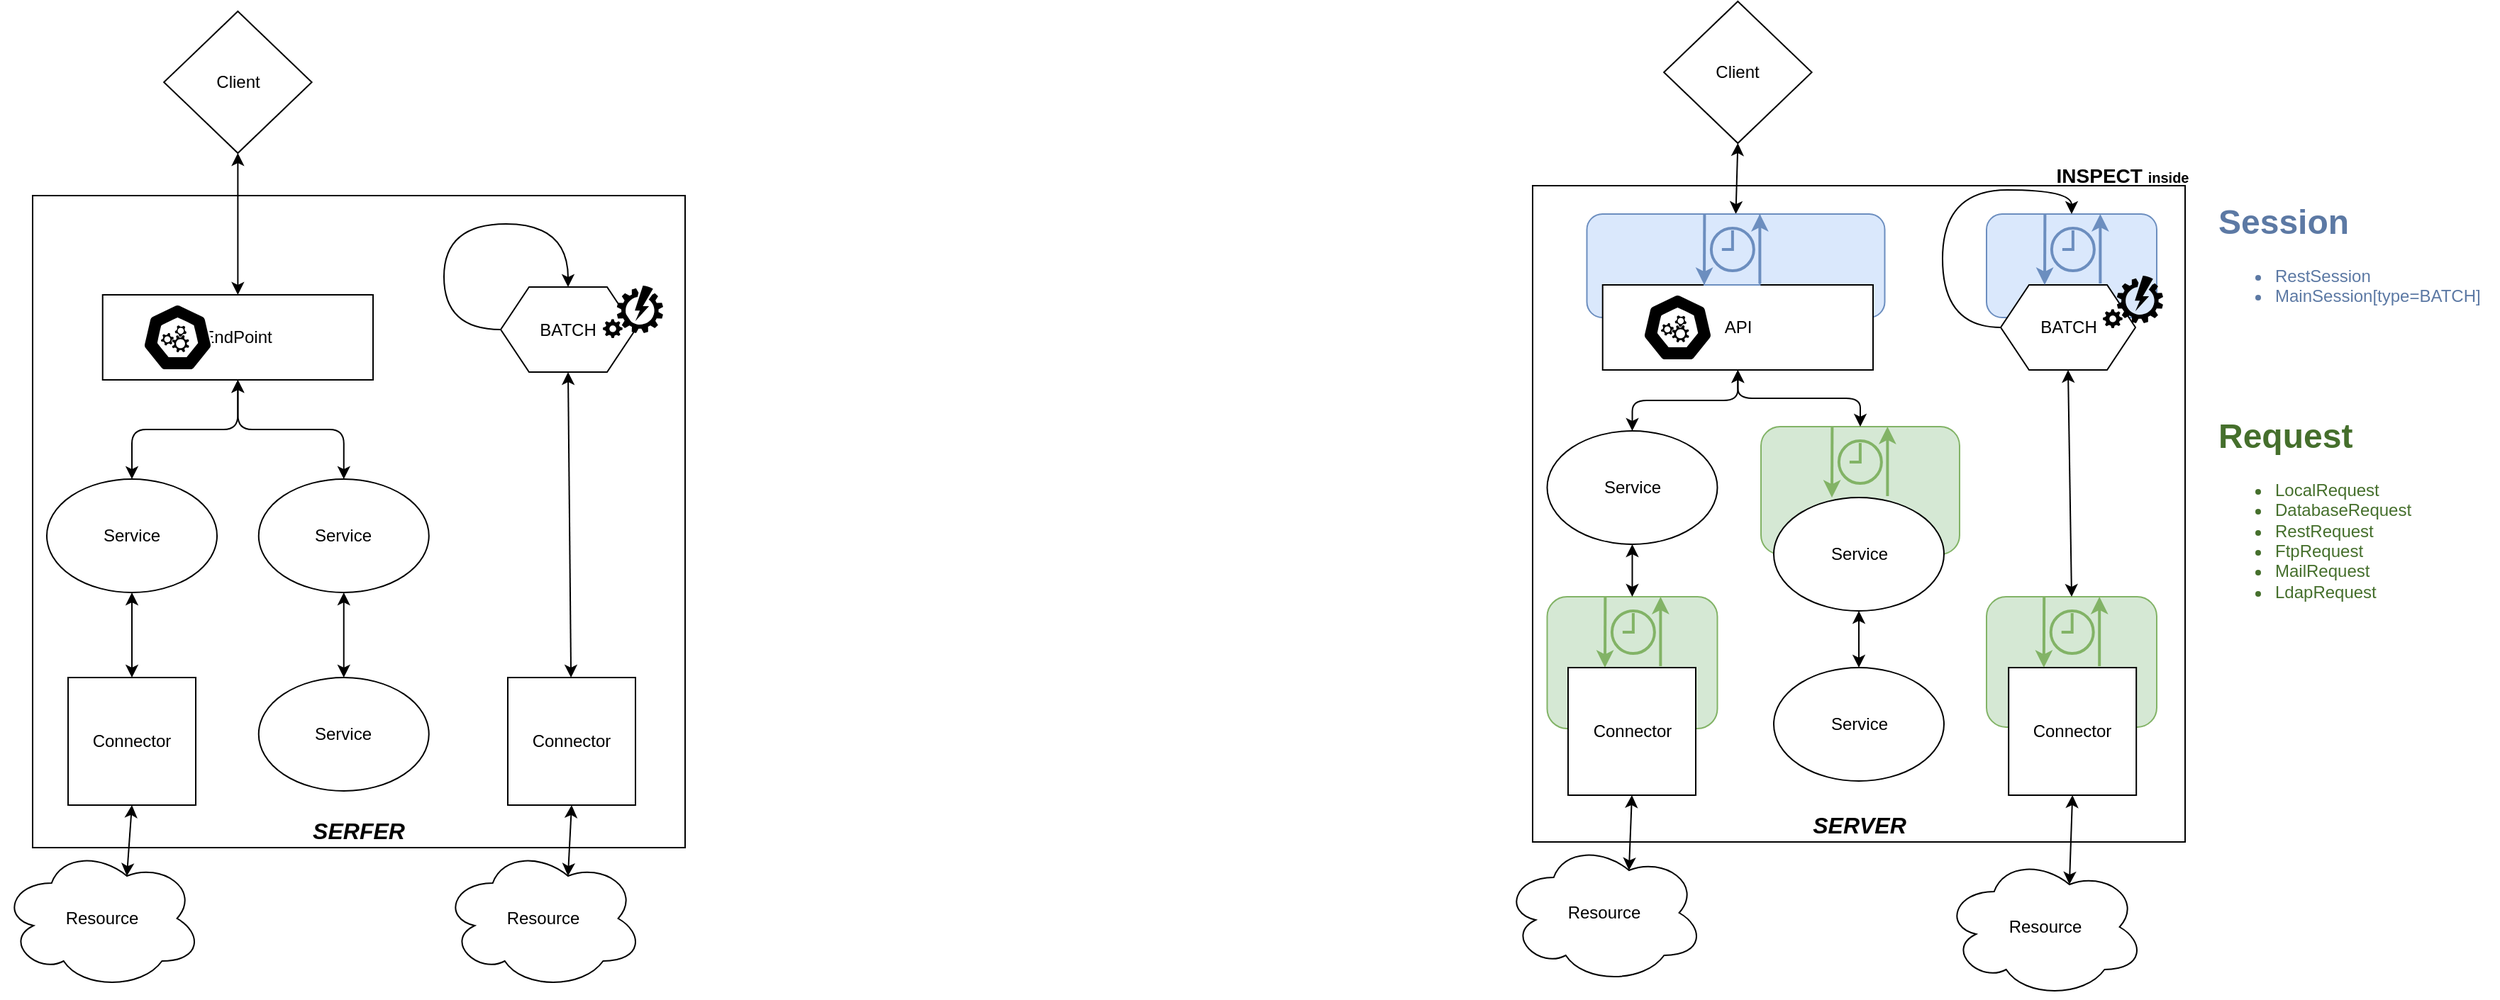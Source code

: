 <mxfile version="25.0.1" pages="5">
  <diagram id="NK8BpgSO674eT16O-3fF" name="collector-1">
    <mxGraphModel dx="3000" dy="1648" grid="1" gridSize="10" guides="1" tooltips="1" connect="1" arrows="1" fold="1" page="1" pageScale="1" pageWidth="1169" pageHeight="827" math="0" shadow="0">
      <root>
        <mxCell id="0" />
        <mxCell id="1" parent="0" />
        <mxCell id="0CUL-oj3kYG71CB0ktjb-1" value="SERVER" style="rounded=0;whiteSpace=wrap;html=1;verticalAlign=bottom;fontSize=16;fontStyle=3" vertex="1" parent="1">
          <mxGeometry x="1423.5" y="192" width="460" height="463" as="geometry" />
        </mxCell>
        <mxCell id="0CUL-oj3kYG71CB0ktjb-2" value="" style="rounded=1;whiteSpace=wrap;html=1;fillColor=#d5e8d4;strokeColor=#82b366;" vertex="1" parent="1">
          <mxGeometry x="1584.5" y="362" width="140" height="90" as="geometry" />
        </mxCell>
        <mxCell id="0CUL-oj3kYG71CB0ktjb-3" value="" style="rounded=1;whiteSpace=wrap;html=1;fillColor=#d5e8d4;strokeColor=#82b366;" vertex="1" parent="1">
          <mxGeometry x="1743.5" y="482" width="120" height="92" as="geometry" />
        </mxCell>
        <mxCell id="0CUL-oj3kYG71CB0ktjb-4" value="" style="rounded=1;whiteSpace=wrap;html=1;fillColor=#d5e8d4;strokeColor=#82b366;" vertex="1" parent="1">
          <mxGeometry x="1433.75" y="482" width="120" height="93" as="geometry" />
        </mxCell>
        <mxCell id="0CUL-oj3kYG71CB0ktjb-5" value="" style="rounded=1;whiteSpace=wrap;html=1;fillColor=#dae8fc;strokeColor=#6c8ebf;" vertex="1" parent="1">
          <mxGeometry x="1743.5" y="212" width="120" height="73" as="geometry" />
        </mxCell>
        <mxCell id="0CUL-oj3kYG71CB0ktjb-6" value="" style="rounded=1;whiteSpace=wrap;html=1;fillColor=#dae8fc;strokeColor=#6c8ebf;" vertex="1" parent="1">
          <mxGeometry x="1461.75" y="212" width="210" height="73" as="geometry" />
        </mxCell>
        <mxCell id="0CUL-oj3kYG71CB0ktjb-7" value="SERFER" style="rounded=0;whiteSpace=wrap;html=1;verticalAlign=bottom;fontSize=16;fontStyle=3" vertex="1" parent="1">
          <mxGeometry x="366" y="199" width="460" height="460" as="geometry" />
        </mxCell>
        <mxCell id="0CUL-oj3kYG71CB0ktjb-8" value="Connector" style="whiteSpace=wrap;html=1;aspect=fixed;rounded=0;" vertex="1" parent="1">
          <mxGeometry x="391.0" y="539" width="90" height="90" as="geometry" />
        </mxCell>
        <mxCell id="0CUL-oj3kYG71CB0ktjb-9" style="orthogonalLoop=1;jettySize=auto;html=1;exitX=0.5;exitY=1;exitDx=0;exitDy=0;startArrow=classic;startFill=1;" edge="1" parent="1" source="0CUL-oj3kYG71CB0ktjb-10" target="0CUL-oj3kYG71CB0ktjb-8">
          <mxGeometry relative="1" as="geometry" />
        </mxCell>
        <mxCell id="0CUL-oj3kYG71CB0ktjb-10" value="Service" style="ellipse;whiteSpace=wrap;html=1;rounded=0;" vertex="1" parent="1">
          <mxGeometry x="376.0" y="399" width="120" height="80" as="geometry" />
        </mxCell>
        <mxCell id="0CUL-oj3kYG71CB0ktjb-11" value="Resource" style="ellipse;shape=cloud;whiteSpace=wrap;html=1;" vertex="1" parent="1">
          <mxGeometry x="344.0" y="659" width="141.5" height="100" as="geometry" />
        </mxCell>
        <mxCell id="0CUL-oj3kYG71CB0ktjb-12" value="" style="endArrow=classic;startArrow=classic;html=1;entryX=0.5;entryY=1;entryDx=0;entryDy=0;exitX=0.625;exitY=0.2;exitDx=0;exitDy=0;exitPerimeter=0;" edge="1" parent="1" source="0CUL-oj3kYG71CB0ktjb-11" target="0CUL-oj3kYG71CB0ktjb-8">
          <mxGeometry width="50" height="50" relative="1" as="geometry">
            <mxPoint x="286.0" y="549" as="sourcePoint" />
            <mxPoint x="336.0" y="499" as="targetPoint" />
          </mxGeometry>
        </mxCell>
        <mxCell id="0CUL-oj3kYG71CB0ktjb-13" style="orthogonalLoop=1;jettySize=auto;html=1;entryX=0.5;entryY=0;entryDx=0;entryDy=0;startArrow=classic;startFill=1;" edge="1" parent="1" source="0CUL-oj3kYG71CB0ktjb-14" target="0CUL-oj3kYG71CB0ktjb-15">
          <mxGeometry relative="1" as="geometry" />
        </mxCell>
        <mxCell id="0CUL-oj3kYG71CB0ktjb-14" value="Service" style="ellipse;whiteSpace=wrap;html=1;rounded=0;" vertex="1" parent="1">
          <mxGeometry x="525.37" y="399" width="120" height="80" as="geometry" />
        </mxCell>
        <mxCell id="0CUL-oj3kYG71CB0ktjb-15" value="Service" style="ellipse;whiteSpace=wrap;html=1;rounded=0;" vertex="1" parent="1">
          <mxGeometry x="525.37" y="539" width="120" height="80" as="geometry" />
        </mxCell>
        <mxCell id="0CUL-oj3kYG71CB0ktjb-16" style="edgeStyle=orthogonalEdgeStyle;orthogonalLoop=1;jettySize=auto;html=1;exitX=0.5;exitY=1;exitDx=0;exitDy=0;entryX=0.5;entryY=0;entryDx=0;entryDy=0;startArrow=classic;startFill=1;" edge="1" parent="1" source="0CUL-oj3kYG71CB0ktjb-18" target="0CUL-oj3kYG71CB0ktjb-10">
          <mxGeometry relative="1" as="geometry" />
        </mxCell>
        <mxCell id="0CUL-oj3kYG71CB0ktjb-17" style="edgeStyle=orthogonalEdgeStyle;orthogonalLoop=1;jettySize=auto;html=1;exitX=0.5;exitY=1;exitDx=0;exitDy=0;entryX=0.5;entryY=0;entryDx=0;entryDy=0;startArrow=classic;startFill=1;" edge="1" parent="1" source="0CUL-oj3kYG71CB0ktjb-18" target="0CUL-oj3kYG71CB0ktjb-14">
          <mxGeometry relative="1" as="geometry" />
        </mxCell>
        <mxCell id="0CUL-oj3kYG71CB0ktjb-18" value="EndPoint" style="rounded=0;whiteSpace=wrap;html=1;" vertex="1" parent="1">
          <mxGeometry x="415.37" y="269" width="190.63" height="60" as="geometry" />
        </mxCell>
        <mxCell id="0CUL-oj3kYG71CB0ktjb-19" value="Client" style="rhombus;whiteSpace=wrap;html=1;" vertex="1" parent="1">
          <mxGeometry x="458.56" y="69" width="104.25" height="100" as="geometry" />
        </mxCell>
        <mxCell id="0CUL-oj3kYG71CB0ktjb-20" value="" style="endArrow=classic;html=1;entryX=0.5;entryY=0;entryDx=0;entryDy=0;exitX=0.5;exitY=1;exitDx=0;exitDy=0;startArrow=classic;startFill=1;" edge="1" parent="1" source="0CUL-oj3kYG71CB0ktjb-19" target="0CUL-oj3kYG71CB0ktjb-18">
          <mxGeometry width="50" height="50" relative="1" as="geometry">
            <mxPoint x="530.375" y="169" as="sourcePoint" />
            <mxPoint x="522.59" y="199" as="targetPoint" />
          </mxGeometry>
        </mxCell>
        <mxCell id="0CUL-oj3kYG71CB0ktjb-21" value="" style="aspect=fixed;sketch=0;html=1;dashed=0;whitespace=wrap;verticalLabelPosition=bottom;verticalAlign=top;fillColor=#000000;strokeColor=#ffffff;points=[[0.005,0.63,0],[0.1,0.2,0],[0.9,0.2,0],[0.5,0,0],[0.995,0.63,0],[0.72,0.99,0],[0.5,1,0],[0.28,0.99,0]];shape=mxgraph.kubernetes.icon2;prIcon=api" vertex="1" parent="1">
          <mxGeometry x="443.25" y="275" width="50" height="48" as="geometry" />
        </mxCell>
        <mxCell id="0CUL-oj3kYG71CB0ktjb-22" style="rounded=0;orthogonalLoop=1;jettySize=auto;html=1;exitX=0.5;exitY=1;exitDx=0;exitDy=0;startArrow=classic;startFill=1;" edge="1" parent="1" source="0CUL-oj3kYG71CB0ktjb-26" target="0CUL-oj3kYG71CB0ktjb-23">
          <mxGeometry relative="1" as="geometry">
            <mxPoint x="746" y="309" as="sourcePoint" />
          </mxGeometry>
        </mxCell>
        <mxCell id="0CUL-oj3kYG71CB0ktjb-23" value="Connector" style="whiteSpace=wrap;html=1;aspect=fixed;rounded=0;" vertex="1" parent="1">
          <mxGeometry x="701" y="539" width="90" height="90" as="geometry" />
        </mxCell>
        <mxCell id="0CUL-oj3kYG71CB0ktjb-24" value="Resource" style="ellipse;shape=cloud;whiteSpace=wrap;html=1;" vertex="1" parent="1">
          <mxGeometry x="655" y="659" width="141.5" height="100" as="geometry" />
        </mxCell>
        <mxCell id="0CUL-oj3kYG71CB0ktjb-25" style="rounded=0;orthogonalLoop=1;jettySize=auto;html=1;exitX=0.5;exitY=1;exitDx=0;exitDy=0;startArrow=classic;startFill=1;entryX=0.625;entryY=0.2;entryDx=0;entryDy=0;entryPerimeter=0;" edge="1" parent="1" source="0CUL-oj3kYG71CB0ktjb-23" target="0CUL-oj3kYG71CB0ktjb-24">
          <mxGeometry relative="1" as="geometry" />
        </mxCell>
        <mxCell id="0CUL-oj3kYG71CB0ktjb-26" value="BATCH" style="shape=hexagon;perimeter=hexagonPerimeter2;whiteSpace=wrap;html=1;fixedSize=1;" vertex="1" parent="1">
          <mxGeometry x="696" y="263.5" width="95" height="60" as="geometry" />
        </mxCell>
        <mxCell id="0CUL-oj3kYG71CB0ktjb-27" value="" style="verticalLabelPosition=bottom;html=1;verticalAlign=top;align=center;strokeColor=none;fillColor=#000000;shape=mxgraph.azure.automation;pointerEvents=1;" vertex="1" parent="1">
          <mxGeometry x="768" y="262.5" width="42.5" height="37" as="geometry" />
        </mxCell>
        <mxCell id="0CUL-oj3kYG71CB0ktjb-28" value="Connector" style="whiteSpace=wrap;html=1;aspect=fixed;rounded=0;" vertex="1" parent="1">
          <mxGeometry x="1448.5" y="532" width="90" height="90" as="geometry" />
        </mxCell>
        <mxCell id="0CUL-oj3kYG71CB0ktjb-29" style="orthogonalLoop=1;jettySize=auto;html=1;exitX=0.5;exitY=1;exitDx=0;exitDy=0;startArrow=classic;startFill=1;entryX=0.5;entryY=0;entryDx=0;entryDy=0;" edge="1" parent="1" source="0CUL-oj3kYG71CB0ktjb-30" target="0CUL-oj3kYG71CB0ktjb-4">
          <mxGeometry relative="1" as="geometry">
            <mxPoint x="1493.75" y="495" as="targetPoint" />
          </mxGeometry>
        </mxCell>
        <mxCell id="0CUL-oj3kYG71CB0ktjb-30" value="Service" style="ellipse;whiteSpace=wrap;html=1;rounded=0;" vertex="1" parent="1">
          <mxGeometry x="1433.75" y="365" width="120" height="80" as="geometry" />
        </mxCell>
        <mxCell id="0CUL-oj3kYG71CB0ktjb-31" value="Resource" style="ellipse;shape=cloud;whiteSpace=wrap;html=1;" vertex="1" parent="1">
          <mxGeometry x="1403" y="655" width="141.5" height="100" as="geometry" />
        </mxCell>
        <mxCell id="0CUL-oj3kYG71CB0ktjb-32" value="" style="endArrow=classic;startArrow=classic;html=1;entryX=0.5;entryY=1;entryDx=0;entryDy=0;exitX=0.625;exitY=0.2;exitDx=0;exitDy=0;exitPerimeter=0;" edge="1" parent="1" source="0CUL-oj3kYG71CB0ktjb-31" target="0CUL-oj3kYG71CB0ktjb-28">
          <mxGeometry width="50" height="50" relative="1" as="geometry">
            <mxPoint x="1343.5" y="577" as="sourcePoint" />
            <mxPoint x="1493.5" y="657" as="targetPoint" />
          </mxGeometry>
        </mxCell>
        <mxCell id="0CUL-oj3kYG71CB0ktjb-33" style="orthogonalLoop=1;jettySize=auto;html=1;entryX=0.5;entryY=0;entryDx=0;entryDy=0;startArrow=classic;startFill=1;" edge="1" parent="1" source="0CUL-oj3kYG71CB0ktjb-34" target="0CUL-oj3kYG71CB0ktjb-35">
          <mxGeometry relative="1" as="geometry" />
        </mxCell>
        <mxCell id="0CUL-oj3kYG71CB0ktjb-34" value="Service" style="ellipse;whiteSpace=wrap;html=1;rounded=0;" vertex="1" parent="1">
          <mxGeometry x="1593.5" y="412" width="120" height="80" as="geometry" />
        </mxCell>
        <mxCell id="0CUL-oj3kYG71CB0ktjb-35" value="Service" style="ellipse;whiteSpace=wrap;html=1;rounded=0;" vertex="1" parent="1">
          <mxGeometry x="1593.5" y="532" width="120" height="80" as="geometry" />
        </mxCell>
        <mxCell id="0CUL-oj3kYG71CB0ktjb-36" style="edgeStyle=orthogonalEdgeStyle;orthogonalLoop=1;jettySize=auto;html=1;exitX=0.5;exitY=1;exitDx=0;exitDy=0;entryX=0.5;entryY=0;entryDx=0;entryDy=0;startArrow=classic;startFill=1;" edge="1" parent="1" source="0CUL-oj3kYG71CB0ktjb-38" target="0CUL-oj3kYG71CB0ktjb-30">
          <mxGeometry relative="1" as="geometry" />
        </mxCell>
        <mxCell id="0CUL-oj3kYG71CB0ktjb-37" style="edgeStyle=orthogonalEdgeStyle;orthogonalLoop=1;jettySize=auto;html=1;exitX=0.5;exitY=1;exitDx=0;exitDy=0;startArrow=classic;startFill=1;entryX=0.5;entryY=0;entryDx=0;entryDy=0;" edge="1" parent="1" source="0CUL-oj3kYG71CB0ktjb-38" target="0CUL-oj3kYG71CB0ktjb-2">
          <mxGeometry relative="1" as="geometry">
            <mxPoint x="1653.5" y="392" as="targetPoint" />
          </mxGeometry>
        </mxCell>
        <mxCell id="0CUL-oj3kYG71CB0ktjb-38" value="API" style="rounded=0;whiteSpace=wrap;html=1;" vertex="1" parent="1">
          <mxGeometry x="1472.87" y="262" width="190.63" height="60" as="geometry" />
        </mxCell>
        <mxCell id="0CUL-oj3kYG71CB0ktjb-39" value="Client" style="rhombus;whiteSpace=wrap;html=1;" vertex="1" parent="1">
          <mxGeometry x="1516.06" y="62" width="104.25" height="100" as="geometry" />
        </mxCell>
        <mxCell id="0CUL-oj3kYG71CB0ktjb-40" value="" style="endArrow=classic;html=1;exitX=0.5;exitY=1;exitDx=0;exitDy=0;startArrow=classic;startFill=1;entryX=0.5;entryY=0;entryDx=0;entryDy=0;" edge="1" parent="1" source="0CUL-oj3kYG71CB0ktjb-39" target="0CUL-oj3kYG71CB0ktjb-6">
          <mxGeometry width="50" height="50" relative="1" as="geometry">
            <mxPoint x="1587.875" y="162" as="sourcePoint" />
            <mxPoint x="1567.75" y="205" as="targetPoint" />
          </mxGeometry>
        </mxCell>
        <mxCell id="0CUL-oj3kYG71CB0ktjb-41" value="" style="aspect=fixed;sketch=0;html=1;dashed=0;whitespace=wrap;verticalLabelPosition=bottom;verticalAlign=top;fillColor=#000000;strokeColor=#ffffff;points=[[0.005,0.63,0],[0.1,0.2,0],[0.9,0.2,0],[0.5,0,0],[0.995,0.63,0],[0.72,0.99,0],[0.5,1,0],[0.28,0.99,0]];shape=mxgraph.kubernetes.icon2;prIcon=api" vertex="1" parent="1">
          <mxGeometry x="1500.75" y="268" width="50" height="48" as="geometry" />
        </mxCell>
        <mxCell id="0CUL-oj3kYG71CB0ktjb-42" style="rounded=0;orthogonalLoop=1;jettySize=auto;html=1;exitX=0.5;exitY=1;exitDx=0;exitDy=0;startArrow=classic;startFill=1;entryX=0.5;entryY=0;entryDx=0;entryDy=0;" edge="1" parent="1" source="0CUL-oj3kYG71CB0ktjb-46" target="0CUL-oj3kYG71CB0ktjb-3">
          <mxGeometry relative="1" as="geometry">
            <mxPoint x="1803.5" y="302" as="sourcePoint" />
            <mxPoint x="1803.75" y="495" as="targetPoint" />
          </mxGeometry>
        </mxCell>
        <mxCell id="0CUL-oj3kYG71CB0ktjb-43" value="Connector" style="whiteSpace=wrap;html=1;aspect=fixed;rounded=0;" vertex="1" parent="1">
          <mxGeometry x="1759.09" y="532" width="90" height="90" as="geometry" />
        </mxCell>
        <mxCell id="0CUL-oj3kYG71CB0ktjb-44" value="Resource" style="ellipse;shape=cloud;whiteSpace=wrap;html=1;" vertex="1" parent="1">
          <mxGeometry x="1713.5" y="665" width="141.5" height="100" as="geometry" />
        </mxCell>
        <mxCell id="0CUL-oj3kYG71CB0ktjb-45" style="rounded=0;orthogonalLoop=1;jettySize=auto;html=1;exitX=0.5;exitY=1;exitDx=0;exitDy=0;startArrow=classic;startFill=1;entryX=0.625;entryY=0.2;entryDx=0;entryDy=0;entryPerimeter=0;" edge="1" parent="1" source="0CUL-oj3kYG71CB0ktjb-43" target="0CUL-oj3kYG71CB0ktjb-44">
          <mxGeometry relative="1" as="geometry">
            <mxPoint x="1804.09" y="657" as="sourcePoint" />
          </mxGeometry>
        </mxCell>
        <mxCell id="0CUL-oj3kYG71CB0ktjb-46" value="BATCH" style="shape=hexagon;perimeter=hexagonPerimeter2;whiteSpace=wrap;html=1;fixedSize=1;" vertex="1" parent="1">
          <mxGeometry x="1753.5" y="262" width="95" height="60" as="geometry" />
        </mxCell>
        <mxCell id="0CUL-oj3kYG71CB0ktjb-47" value="" style="verticalLabelPosition=bottom;html=1;verticalAlign=top;align=center;strokeColor=none;fillColor=#000000;shape=mxgraph.azure.automation;pointerEvents=1;" vertex="1" parent="1">
          <mxGeometry x="1825.5" y="255.5" width="42.5" height="37" as="geometry" />
        </mxCell>
        <mxCell id="0CUL-oj3kYG71CB0ktjb-48" style="edgeStyle=orthogonalEdgeStyle;rounded=0;orthogonalLoop=1;jettySize=auto;html=1;exitX=0;exitY=0.5;exitDx=0;exitDy=0;entryX=0.5;entryY=0;entryDx=0;entryDy=0;curved=1;" edge="1" parent="1" source="0CUL-oj3kYG71CB0ktjb-26" target="0CUL-oj3kYG71CB0ktjb-26">
          <mxGeometry relative="1" as="geometry">
            <Array as="points">
              <mxPoint x="656" y="294" />
              <mxPoint x="656" y="219" />
              <mxPoint x="743" y="219" />
            </Array>
          </mxGeometry>
        </mxCell>
        <mxCell id="0CUL-oj3kYG71CB0ktjb-49" style="edgeStyle=orthogonalEdgeStyle;rounded=0;orthogonalLoop=1;jettySize=auto;html=1;exitX=0;exitY=0.5;exitDx=0;exitDy=0;curved=1;entryX=0.5;entryY=0;entryDx=0;entryDy=0;" edge="1" parent="1" source="0CUL-oj3kYG71CB0ktjb-46" target="0CUL-oj3kYG71CB0ktjb-5">
          <mxGeometry relative="1" as="geometry">
            <mxPoint x="1752.75" y="286" as="sourcePoint" />
            <mxPoint x="1800.75" y="256" as="targetPoint" />
            <Array as="points">
              <mxPoint x="1712.5" y="292" />
              <mxPoint x="1712.5" y="195" />
              <mxPoint x="1803.5" y="195" />
            </Array>
          </mxGeometry>
        </mxCell>
        <mxCell id="0CUL-oj3kYG71CB0ktjb-50" value="&lt;h1 style=&quot;margin-top: 0px;&quot;&gt;Session&lt;/h1&gt;&lt;p&gt;&lt;/p&gt;&lt;ul&gt;&lt;li&gt;RestSession&lt;/li&gt;&lt;li&gt;MainSession[type=BATCH]&lt;/li&gt;&lt;/ul&gt;&lt;p&gt;&lt;/p&gt;" style="text;html=1;whiteSpace=wrap;overflow=hidden;rounded=0;fontColor=#5c79a4;" vertex="1" parent="1">
          <mxGeometry x="1904.5" y="196.5" width="196" height="120" as="geometry" />
        </mxCell>
        <mxCell id="0CUL-oj3kYG71CB0ktjb-51" value="&lt;h1 style=&quot;margin-top: 0px;&quot;&gt;Request&lt;/h1&gt;&lt;div&gt;&lt;ul&gt;&lt;li&gt;LocalRequest&lt;/li&gt;&lt;li&gt;DatabaseRequest&lt;/li&gt;&lt;li&gt;RestRequest&lt;/li&gt;&lt;li&gt;FtpRequest&lt;/li&gt;&lt;li&gt;MailRequest&lt;/li&gt;&lt;li&gt;LdapRequest&lt;/li&gt;&lt;/ul&gt;&lt;/div&gt;&lt;div&gt;&lt;br&gt;&lt;/div&gt;" style="text;html=1;whiteSpace=wrap;overflow=hidden;rounded=0;fontColor=#456F2C;" vertex="1" parent="1">
          <mxGeometry x="1904.5" y="348" width="200" height="164" as="geometry" />
        </mxCell>
        <mxCell id="0CUL-oj3kYG71CB0ktjb-52" value="" style="group" vertex="1" connectable="0" parent="1">
          <mxGeometry x="1783.91" y="482" width="39.19" height="50" as="geometry" />
        </mxCell>
        <mxCell id="0CUL-oj3kYG71CB0ktjb-53" value="" style="html=1;verticalLabelPosition=bottom;align=center;labelBackgroundColor=#ffffff;verticalAlign=top;strokeWidth=2;strokeColor=#82b366;shadow=0;dashed=0;shape=mxgraph.ios7.icons.clock;fillColor=#d5e8d4;" vertex="1" parent="0CUL-oj3kYG71CB0ktjb-52">
          <mxGeometry x="4.94" y="10" width="30" height="30" as="geometry" />
        </mxCell>
        <mxCell id="0CUL-oj3kYG71CB0ktjb-54" value="" style="endArrow=classic;html=1;rounded=0;fillColor=#d5e8d4;strokeColor=#82b366;strokeWidth=2;" edge="1" parent="0CUL-oj3kYG71CB0ktjb-52">
          <mxGeometry width="50" height="50" relative="1" as="geometry">
            <mxPoint x="0.19" as="sourcePoint" />
            <mxPoint y="50" as="targetPoint" />
          </mxGeometry>
        </mxCell>
        <mxCell id="0CUL-oj3kYG71CB0ktjb-55" value="" style="endArrow=classic;html=1;rounded=0;fillColor=#d5e8d4;strokeColor=#82b366;curved=0;strokeWidth=2;" edge="1" parent="0CUL-oj3kYG71CB0ktjb-52">
          <mxGeometry width="50" height="50" relative="1" as="geometry">
            <mxPoint x="39.19" y="49" as="sourcePoint" />
            <mxPoint x="39.19" as="targetPoint" />
          </mxGeometry>
        </mxCell>
        <mxCell id="0CUL-oj3kYG71CB0ktjb-56" value="" style="group" vertex="1" connectable="0" parent="1">
          <mxGeometry x="1474.5" y="482" width="39.19" height="50" as="geometry" />
        </mxCell>
        <mxCell id="0CUL-oj3kYG71CB0ktjb-57" value="" style="html=1;verticalLabelPosition=bottom;align=center;labelBackgroundColor=#ffffff;verticalAlign=top;strokeWidth=2;strokeColor=#82b366;shadow=0;dashed=0;shape=mxgraph.ios7.icons.clock;fillColor=#d5e8d4;" vertex="1" parent="0CUL-oj3kYG71CB0ktjb-56">
          <mxGeometry x="4.94" y="10" width="30" height="30" as="geometry" />
        </mxCell>
        <mxCell id="0CUL-oj3kYG71CB0ktjb-58" value="" style="endArrow=classic;html=1;rounded=0;fillColor=#d5e8d4;strokeColor=#82b366;strokeWidth=2;" edge="1" parent="0CUL-oj3kYG71CB0ktjb-56">
          <mxGeometry width="50" height="50" relative="1" as="geometry">
            <mxPoint x="0.19" as="sourcePoint" />
            <mxPoint y="50" as="targetPoint" />
          </mxGeometry>
        </mxCell>
        <mxCell id="0CUL-oj3kYG71CB0ktjb-59" value="" style="endArrow=classic;html=1;rounded=0;fillColor=#d5e8d4;strokeColor=#82b366;curved=0;strokeWidth=2;" edge="1" parent="0CUL-oj3kYG71CB0ktjb-56">
          <mxGeometry width="50" height="50" relative="1" as="geometry">
            <mxPoint x="39.19" y="49" as="sourcePoint" />
            <mxPoint x="39.19" as="targetPoint" />
          </mxGeometry>
        </mxCell>
        <mxCell id="0CUL-oj3kYG71CB0ktjb-60" value="" style="group;fillColor=#dae8fc;strokeColor=#6c8ebf;container=0;" vertex="1" connectable="0" parent="1">
          <mxGeometry x="1544.5" y="212" width="39.19" height="50" as="geometry" />
        </mxCell>
        <mxCell id="0CUL-oj3kYG71CB0ktjb-61" value="" style="group" vertex="1" connectable="0" parent="1">
          <mxGeometry x="1634.5" y="362" width="39.19" height="50" as="geometry" />
        </mxCell>
        <mxCell id="0CUL-oj3kYG71CB0ktjb-62" value="" style="html=1;verticalLabelPosition=bottom;align=center;labelBackgroundColor=#ffffff;verticalAlign=top;strokeWidth=2;strokeColor=#82b366;shadow=0;dashed=0;shape=mxgraph.ios7.icons.clock;fillColor=#d5e8d4;" vertex="1" parent="0CUL-oj3kYG71CB0ktjb-61">
          <mxGeometry x="4.94" y="10" width="30" height="30" as="geometry" />
        </mxCell>
        <mxCell id="0CUL-oj3kYG71CB0ktjb-63" value="" style="endArrow=classic;html=1;rounded=0;fillColor=#d5e8d4;strokeColor=#82b366;strokeWidth=2;" edge="1" parent="0CUL-oj3kYG71CB0ktjb-61">
          <mxGeometry width="50" height="50" relative="1" as="geometry">
            <mxPoint x="0.19" as="sourcePoint" />
            <mxPoint y="50" as="targetPoint" />
          </mxGeometry>
        </mxCell>
        <mxCell id="0CUL-oj3kYG71CB0ktjb-64" value="" style="endArrow=classic;html=1;rounded=0;fillColor=#d5e8d4;strokeColor=#82b366;curved=0;strokeWidth=2;" edge="1" parent="0CUL-oj3kYG71CB0ktjb-61">
          <mxGeometry width="50" height="50" relative="1" as="geometry">
            <mxPoint x="39.19" y="49" as="sourcePoint" />
            <mxPoint x="39.19" as="targetPoint" />
          </mxGeometry>
        </mxCell>
        <mxCell id="0CUL-oj3kYG71CB0ktjb-65" value="" style="group" vertex="1" connectable="0" parent="1">
          <mxGeometry x="1784.5" y="212" width="39.19" height="50" as="geometry" />
        </mxCell>
        <mxCell id="0CUL-oj3kYG71CB0ktjb-66" value="" style="html=1;verticalLabelPosition=bottom;align=center;labelBackgroundColor=#ffffff;verticalAlign=top;strokeWidth=2;strokeColor=#6c8ebf;shadow=0;dashed=0;shape=mxgraph.ios7.icons.clock;fillColor=#dae8fc;" vertex="1" parent="0CUL-oj3kYG71CB0ktjb-65">
          <mxGeometry x="4.94" y="10" width="30" height="30" as="geometry" />
        </mxCell>
        <mxCell id="0CUL-oj3kYG71CB0ktjb-67" value="" style="endArrow=classic;html=1;rounded=0;fillColor=#dae8fc;strokeColor=#6c8ebf;strokeWidth=2;" edge="1" parent="0CUL-oj3kYG71CB0ktjb-65">
          <mxGeometry width="50" height="50" relative="1" as="geometry">
            <mxPoint x="0.19" as="sourcePoint" />
            <mxPoint y="50" as="targetPoint" />
          </mxGeometry>
        </mxCell>
        <mxCell id="0CUL-oj3kYG71CB0ktjb-68" value="" style="endArrow=classic;html=1;rounded=0;fillColor=#dae8fc;strokeColor=#6c8ebf;curved=0;strokeWidth=2;" edge="1" parent="0CUL-oj3kYG71CB0ktjb-65">
          <mxGeometry width="50" height="50" relative="1" as="geometry">
            <mxPoint x="39.19" y="49" as="sourcePoint" />
            <mxPoint x="39.19" as="targetPoint" />
          </mxGeometry>
        </mxCell>
        <mxCell id="0CUL-oj3kYG71CB0ktjb-69" value="" style="group" vertex="1" connectable="0" parent="1">
          <mxGeometry x="1544.5" y="212" width="39.19" height="50" as="geometry" />
        </mxCell>
        <mxCell id="0CUL-oj3kYG71CB0ktjb-70" value="" style="html=1;verticalLabelPosition=bottom;align=center;labelBackgroundColor=#ffffff;verticalAlign=top;strokeWidth=2;strokeColor=#6c8ebf;shadow=0;dashed=0;shape=mxgraph.ios7.icons.clock;fillColor=#dae8fc;" vertex="1" parent="0CUL-oj3kYG71CB0ktjb-69">
          <mxGeometry x="4.94" y="10" width="30" height="30" as="geometry" />
        </mxCell>
        <mxCell id="0CUL-oj3kYG71CB0ktjb-71" value="" style="endArrow=classic;html=1;rounded=0;fillColor=#dae8fc;strokeColor=#6c8ebf;strokeWidth=2;" edge="1" parent="0CUL-oj3kYG71CB0ktjb-69">
          <mxGeometry width="50" height="50" relative="1" as="geometry">
            <mxPoint x="0.19" as="sourcePoint" />
            <mxPoint y="50" as="targetPoint" />
          </mxGeometry>
        </mxCell>
        <mxCell id="0CUL-oj3kYG71CB0ktjb-72" value="" style="endArrow=classic;html=1;rounded=0;fillColor=#dae8fc;strokeColor=#6c8ebf;curved=0;strokeWidth=2;" edge="1" parent="0CUL-oj3kYG71CB0ktjb-69">
          <mxGeometry width="50" height="50" relative="1" as="geometry">
            <mxPoint x="39.19" y="49" as="sourcePoint" />
            <mxPoint x="39.19" as="targetPoint" />
          </mxGeometry>
        </mxCell>
        <mxCell id="0CUL-oj3kYG71CB0ktjb-73" value="&lt;font style=&quot;font-size: 14px;&quot;&gt;INSPECT &lt;/font&gt;&lt;font style=&quot;font-size: 10px;&quot;&gt;inside&lt;/font&gt;" style="text;strokeColor=none;fillColor=none;html=1;fontSize=24;fontStyle=1;verticalAlign=middle;align=center;fontColor=default;" vertex="1" parent="1">
          <mxGeometry x="1773.72" y="162" width="130" height="40" as="geometry" />
        </mxCell>
      </root>
    </mxGraphModel>
  </diagram>
  <diagram id="dqGqwlYTPcpCqpnUJcue" name="collector-2">
    <mxGraphModel dx="2500" dy="546" grid="1" gridSize="10" guides="1" tooltips="1" connect="1" arrows="1" fold="1" page="1" pageScale="1" pageWidth="1169" pageHeight="827" math="0" shadow="0">
      <root>
        <mxCell id="0" />
        <mxCell id="1" parent="0" />
        <mxCell id="iTMEuLaaTNvBRRhwc5ZL-1" value="BROWSER" style="rounded=0;whiteSpace=wrap;html=1;verticalAlign=bottom;fontSize=16;fontStyle=3" vertex="1" parent="1">
          <mxGeometry x="1289.65" y="1020" width="784.19" height="350" as="geometry" />
        </mxCell>
        <mxCell id="iTMEuLaaTNvBRRhwc5ZL-2" value="" style="rounded=1;whiteSpace=wrap;html=1;fillColor=#d5e8d4;strokeColor=#82b366;" vertex="1" parent="1">
          <mxGeometry x="1646.35" y="1205" width="140" height="90" as="geometry" />
        </mxCell>
        <mxCell id="iTMEuLaaTNvBRRhwc5ZL-3" value="" style="rounded=1;whiteSpace=wrap;html=1;fillColor=#d5e8d4;strokeColor=#82b366;" vertex="1" parent="1">
          <mxGeometry x="1865" y="1210" width="118.84" height="90" as="geometry" />
        </mxCell>
        <mxCell id="iTMEuLaaTNvBRRhwc5ZL-4" value="" style="group" vertex="1" connectable="0" parent="1">
          <mxGeometry x="1906.24" y="1210" width="39.19" height="50" as="geometry" />
        </mxCell>
        <mxCell id="iTMEuLaaTNvBRRhwc5ZL-5" value="" style="html=1;verticalLabelPosition=bottom;align=center;labelBackgroundColor=#ffffff;verticalAlign=top;strokeWidth=2;strokeColor=#82b366;shadow=0;dashed=0;shape=mxgraph.ios7.icons.clock;fillColor=#d5e8d4;" vertex="1" parent="iTMEuLaaTNvBRRhwc5ZL-4">
          <mxGeometry x="4.94" y="10" width="30" height="30" as="geometry" />
        </mxCell>
        <mxCell id="iTMEuLaaTNvBRRhwc5ZL-6" value="" style="endArrow=classic;html=1;rounded=0;fillColor=#d5e8d4;strokeColor=#82b366;strokeWidth=2;" edge="1" parent="iTMEuLaaTNvBRRhwc5ZL-4">
          <mxGeometry width="50" height="50" relative="1" as="geometry">
            <mxPoint x="0.19" as="sourcePoint" />
            <mxPoint y="50" as="targetPoint" />
          </mxGeometry>
        </mxCell>
        <mxCell id="iTMEuLaaTNvBRRhwc5ZL-7" value="" style="endArrow=classic;html=1;rounded=0;fillColor=#d5e8d4;strokeColor=#82b366;curved=0;strokeWidth=2;" edge="1" parent="iTMEuLaaTNvBRRhwc5ZL-4">
          <mxGeometry width="50" height="50" relative="1" as="geometry">
            <mxPoint x="39.19" y="49" as="sourcePoint" />
            <mxPoint x="39.19" as="targetPoint" />
          </mxGeometry>
        </mxCell>
        <mxCell id="iTMEuLaaTNvBRRhwc5ZL-8" value="" style="rounded=1;whiteSpace=wrap;html=1;fillColor=#d5e8d4;strokeColor=#82b366;" vertex="1" parent="1">
          <mxGeometry x="1465" y="1210" width="118.84" height="90" as="geometry" />
        </mxCell>
        <mxCell id="iTMEuLaaTNvBRRhwc5ZL-9" value="" style="group" vertex="1" connectable="0" parent="1">
          <mxGeometry x="1506.24" y="1210" width="39.19" height="50" as="geometry" />
        </mxCell>
        <mxCell id="iTMEuLaaTNvBRRhwc5ZL-10" value="" style="html=1;verticalLabelPosition=bottom;align=center;labelBackgroundColor=#ffffff;verticalAlign=top;strokeWidth=2;strokeColor=#82b366;shadow=0;dashed=0;shape=mxgraph.ios7.icons.clock;fillColor=#d5e8d4;" vertex="1" parent="iTMEuLaaTNvBRRhwc5ZL-9">
          <mxGeometry x="4.94" y="10" width="30" height="30" as="geometry" />
        </mxCell>
        <mxCell id="iTMEuLaaTNvBRRhwc5ZL-11" value="" style="endArrow=classic;html=1;rounded=0;fillColor=#d5e8d4;strokeColor=#82b366;strokeWidth=2;" edge="1" parent="iTMEuLaaTNvBRRhwc5ZL-9">
          <mxGeometry width="50" height="50" relative="1" as="geometry">
            <mxPoint x="0.19" as="sourcePoint" />
            <mxPoint y="50" as="targetPoint" />
          </mxGeometry>
        </mxCell>
        <mxCell id="iTMEuLaaTNvBRRhwc5ZL-12" value="" style="endArrow=classic;html=1;rounded=0;fillColor=#d5e8d4;strokeColor=#82b366;curved=0;strokeWidth=2;" edge="1" parent="iTMEuLaaTNvBRRhwc5ZL-9">
          <mxGeometry width="50" height="50" relative="1" as="geometry">
            <mxPoint x="39.19" y="49" as="sourcePoint" />
            <mxPoint x="39.19" as="targetPoint" />
          </mxGeometry>
        </mxCell>
        <mxCell id="iTMEuLaaTNvBRRhwc5ZL-13" value="" style="rounded=1;whiteSpace=wrap;html=1;fillColor=#d5e8d4;strokeColor=#82b366;" vertex="1" parent="1">
          <mxGeometry x="1305" y="1210" width="110" height="90" as="geometry" />
        </mxCell>
        <mxCell id="iTMEuLaaTNvBRRhwc5ZL-14" value="" style="group" vertex="1" connectable="0" parent="1">
          <mxGeometry x="1345" y="1210" width="39.19" height="50" as="geometry" />
        </mxCell>
        <mxCell id="iTMEuLaaTNvBRRhwc5ZL-15" value="" style="html=1;verticalLabelPosition=bottom;align=center;labelBackgroundColor=#ffffff;verticalAlign=top;strokeWidth=2;strokeColor=#82b366;shadow=0;dashed=0;shape=mxgraph.ios7.icons.clock;fillColor=#d5e8d4;" vertex="1" parent="iTMEuLaaTNvBRRhwc5ZL-14">
          <mxGeometry x="4.94" y="10" width="30" height="30" as="geometry" />
        </mxCell>
        <mxCell id="iTMEuLaaTNvBRRhwc5ZL-16" value="" style="endArrow=classic;html=1;rounded=0;fillColor=#d5e8d4;strokeColor=#82b366;strokeWidth=2;" edge="1" parent="iTMEuLaaTNvBRRhwc5ZL-14">
          <mxGeometry width="50" height="50" relative="1" as="geometry">
            <mxPoint x="0.19" as="sourcePoint" />
            <mxPoint y="50" as="targetPoint" />
          </mxGeometry>
        </mxCell>
        <mxCell id="iTMEuLaaTNvBRRhwc5ZL-17" value="" style="endArrow=classic;html=1;rounded=0;fillColor=#d5e8d4;strokeColor=#82b366;curved=0;strokeWidth=2;" edge="1" parent="iTMEuLaaTNvBRRhwc5ZL-14">
          <mxGeometry width="50" height="50" relative="1" as="geometry">
            <mxPoint x="39.19" y="49" as="sourcePoint" />
            <mxPoint x="39.19" as="targetPoint" />
          </mxGeometry>
        </mxCell>
        <mxCell id="iTMEuLaaTNvBRRhwc5ZL-18" value="" style="rounded=1;whiteSpace=wrap;html=1;fillColor=#dae8fc;strokeColor=#6c8ebf;" vertex="1" parent="1">
          <mxGeometry x="1809.84" y="1050" width="222.91" height="93" as="geometry" />
        </mxCell>
        <mxCell id="iTMEuLaaTNvBRRhwc5ZL-19" value="" style="rounded=1;whiteSpace=wrap;html=1;fillColor=#dae8fc;strokeColor=#6c8ebf;" vertex="1" parent="1">
          <mxGeometry x="1634.93" y="1050" width="107.82" height="93" as="geometry" />
        </mxCell>
        <mxCell id="iTMEuLaaTNvBRRhwc5ZL-20" value="" style="rounded=1;whiteSpace=wrap;html=1;fillColor=#dae8fc;strokeColor=#6c8ebf;" vertex="1" parent="1">
          <mxGeometry x="1423.84" y="1050" width="198.91" height="93" as="geometry" />
        </mxCell>
        <mxCell id="iTMEuLaaTNvBRRhwc5ZL-21" value="" style="rounded=1;whiteSpace=wrap;html=1;fillColor=#dae8fc;strokeColor=#6c8ebf;" vertex="1" parent="1">
          <mxGeometry x="1303.84" y="1050" width="108.91" height="93" as="geometry" />
        </mxCell>
        <mxCell id="iTMEuLaaTNvBRRhwc5ZL-22" value="BROWSER" style="rounded=0;whiteSpace=wrap;html=1;verticalAlign=bottom;fontSize=16;fontStyle=3" vertex="1" parent="1">
          <mxGeometry x="234.65" y="1045" width="784.19" height="280" as="geometry" />
        </mxCell>
        <mxCell id="iTMEuLaaTNvBRRhwc5ZL-23" style="rounded=0;orthogonalLoop=1;jettySize=auto;html=1;exitX=0;exitY=0;exitDx=55;exitDy=70;exitPerimeter=0;entryX=0.5;entryY=0;entryDx=0;entryDy=0;startArrow=classic;startFill=1;" edge="1" parent="1" source="iTMEuLaaTNvBRRhwc5ZL-24" target="iTMEuLaaTNvBRRhwc5ZL-37">
          <mxGeometry relative="1" as="geometry" />
        </mxCell>
        <mxCell id="iTMEuLaaTNvBRRhwc5ZL-24" value="URL(1)" style="html=1;shadow=0;dashed=0;align=center;verticalAlign=middle;shape=mxgraph.arrows2.arrow;dy=0;dx=30;notch=30;" vertex="1" parent="1">
          <mxGeometry x="248.84" y="1090" width="140" height="70" as="geometry" />
        </mxCell>
        <mxCell id="iTMEuLaaTNvBRRhwc5ZL-25" style="rounded=0;orthogonalLoop=1;jettySize=auto;html=1;exitX=0;exitY=0;exitDx=100.875;exitDy=70;exitPerimeter=0;entryX=0.5;entryY=0;entryDx=0;entryDy=0;startArrow=classic;startFill=1;" edge="1" parent="1" source="iTMEuLaaTNvBRRhwc5ZL-26" target="iTMEuLaaTNvBRRhwc5ZL-38">
          <mxGeometry relative="1" as="geometry" />
        </mxCell>
        <mxCell id="iTMEuLaaTNvBRRhwc5ZL-26" value="URL(2)" style="html=1;shadow=0;dashed=0;align=center;verticalAlign=middle;shape=mxgraph.arrows2.arrow;dy=0;dx=30;notch=30;" vertex="1" parent="1">
          <mxGeometry x="368.84" y="1090" width="231.75" height="70" as="geometry" />
        </mxCell>
        <mxCell id="iTMEuLaaTNvBRRhwc5ZL-27" value="URL(3)" style="html=1;shadow=0;dashed=0;align=center;verticalAlign=middle;shape=mxgraph.arrows2.arrow;dy=0;dx=30;notch=30;" vertex="1" parent="1">
          <mxGeometry x="581.34" y="1090" width="137.5" height="70" as="geometry" />
        </mxCell>
        <mxCell id="iTMEuLaaTNvBRRhwc5ZL-28" style="rounded=0;orthogonalLoop=1;jettySize=auto;html=1;exitX=0;exitY=0;exitDx=112.0;exitDy=70;exitPerimeter=0;entryX=0.5;entryY=0;entryDx=0;entryDy=0;startArrow=classic;startFill=1;" edge="1" parent="1" source="iTMEuLaaTNvBRRhwc5ZL-29" target="iTMEuLaaTNvBRRhwc5ZL-39">
          <mxGeometry relative="1" as="geometry" />
        </mxCell>
        <mxCell id="iTMEuLaaTNvBRRhwc5ZL-29" value="URL(n)" style="html=1;shadow=0;dashed=0;align=center;verticalAlign=middle;shape=mxgraph.arrows2.arrow;dy=0;dx=30;notch=30;" vertex="1" parent="1">
          <mxGeometry x="754.84" y="1090" width="254" height="70" as="geometry" />
        </mxCell>
        <mxCell id="iTMEuLaaTNvBRRhwc5ZL-30" value="USER" style="shape=actor;whiteSpace=wrap;html=1;verticalAlign=bottom;" vertex="1" parent="1">
          <mxGeometry x="150" y="1090" width="67.69" height="72.5" as="geometry" />
        </mxCell>
        <mxCell id="iTMEuLaaTNvBRRhwc5ZL-31" value="" style="shape=waypoint;sketch=0;fillStyle=solid;size=6;pointerEvents=1;points=[];fillColor=none;resizable=0;rotatable=0;perimeter=centerPerimeter;snapToPoint=1;" vertex="1" parent="1">
          <mxGeometry x="721.09" y="1115" width="20" height="20" as="geometry" />
        </mxCell>
        <mxCell id="iTMEuLaaTNvBRRhwc5ZL-32" value="" style="shape=waypoint;sketch=0;fillStyle=solid;size=6;pointerEvents=1;points=[];fillColor=none;resizable=0;rotatable=0;perimeter=centerPerimeter;snapToPoint=1;" vertex="1" parent="1">
          <mxGeometry x="734.84" y="1115" width="20" height="20" as="geometry" />
        </mxCell>
        <mxCell id="iTMEuLaaTNvBRRhwc5ZL-33" value="" style="shape=waypoint;sketch=0;fillStyle=solid;size=6;pointerEvents=1;points=[];fillColor=none;resizable=0;rotatable=0;perimeter=centerPerimeter;snapToPoint=1;" vertex="1" parent="1">
          <mxGeometry x="748.52" y="1115" width="20" height="20" as="geometry" />
        </mxCell>
        <mxCell id="iTMEuLaaTNvBRRhwc5ZL-34" value="Resource" style="ellipse;shape=cloud;whiteSpace=wrap;html=1;" vertex="1" parent="1">
          <mxGeometry x="216.53" y="1335" width="141.5" height="100" as="geometry" />
        </mxCell>
        <mxCell id="iTMEuLaaTNvBRRhwc5ZL-35" value="Resource" style="ellipse;shape=cloud;whiteSpace=wrap;html=1;" vertex="1" parent="1">
          <mxGeometry x="382.53" y="1335" width="141.5" height="100" as="geometry" />
        </mxCell>
        <mxCell id="iTMEuLaaTNvBRRhwc5ZL-36" value="Resource" style="ellipse;shape=cloud;whiteSpace=wrap;html=1;" vertex="1" parent="1">
          <mxGeometry x="778.84" y="1335" width="141.5" height="100" as="geometry" />
        </mxCell>
        <mxCell id="iTMEuLaaTNvBRRhwc5ZL-37" value="Connector" style="whiteSpace=wrap;html=1;aspect=fixed;rounded=0;" vertex="1" parent="1">
          <mxGeometry x="258.84" y="1205" width="90" height="90" as="geometry" />
        </mxCell>
        <mxCell id="iTMEuLaaTNvBRRhwc5ZL-38" value="Connector" style="whiteSpace=wrap;html=1;aspect=fixed;rounded=0;" vertex="1" parent="1">
          <mxGeometry x="425.84" y="1205" width="90" height="90" as="geometry" />
        </mxCell>
        <mxCell id="iTMEuLaaTNvBRRhwc5ZL-39" value="Connector" style="whiteSpace=wrap;html=1;aspect=fixed;rounded=0;" vertex="1" parent="1">
          <mxGeometry x="821.84" y="1205" width="90" height="90" as="geometry" />
        </mxCell>
        <mxCell id="iTMEuLaaTNvBRRhwc5ZL-40" style="rounded=0;orthogonalLoop=1;jettySize=auto;html=1;exitX=0.5;exitY=1;exitDx=0;exitDy=0;entryX=0.625;entryY=0.2;entryDx=0;entryDy=0;entryPerimeter=0;startArrow=classic;startFill=1;" edge="1" parent="1" source="iTMEuLaaTNvBRRhwc5ZL-37" target="iTMEuLaaTNvBRRhwc5ZL-34">
          <mxGeometry relative="1" as="geometry" />
        </mxCell>
        <mxCell id="iTMEuLaaTNvBRRhwc5ZL-41" style="rounded=0;orthogonalLoop=1;jettySize=auto;html=1;exitX=0.5;exitY=1;exitDx=0;exitDy=0;entryX=0.625;entryY=0.2;entryDx=0;entryDy=0;entryPerimeter=0;startArrow=classic;startFill=1;" edge="1" parent="1" source="iTMEuLaaTNvBRRhwc5ZL-38" target="iTMEuLaaTNvBRRhwc5ZL-35">
          <mxGeometry relative="1" as="geometry" />
        </mxCell>
        <mxCell id="iTMEuLaaTNvBRRhwc5ZL-42" style="rounded=0;orthogonalLoop=1;jettySize=auto;html=1;exitX=0.5;exitY=1;exitDx=0;exitDy=0;entryX=0.625;entryY=0.2;entryDx=0;entryDy=0;entryPerimeter=0;startArrow=classic;startFill=1;" edge="1" parent="1" source="iTMEuLaaTNvBRRhwc5ZL-39" target="iTMEuLaaTNvBRRhwc5ZL-36">
          <mxGeometry relative="1" as="geometry" />
        </mxCell>
        <mxCell id="iTMEuLaaTNvBRRhwc5ZL-43" style="rounded=0;orthogonalLoop=1;jettySize=auto;html=1;exitX=0;exitY=0;exitDx=55;exitDy=70;exitPerimeter=0;startArrow=classic;startFill=1;entryX=0.5;entryY=0;entryDx=0;entryDy=0;" edge="1" parent="1" source="iTMEuLaaTNvBRRhwc5ZL-44" target="iTMEuLaaTNvBRRhwc5ZL-13">
          <mxGeometry relative="1" as="geometry">
            <mxPoint x="1359" y="1220" as="targetPoint" />
          </mxGeometry>
        </mxCell>
        <mxCell id="iTMEuLaaTNvBRRhwc5ZL-44" value="URL(1)" style="html=1;shadow=0;dashed=0;align=center;verticalAlign=middle;shape=mxgraph.arrows2.arrow;dy=0;dx=30;notch=30;" vertex="1" parent="1">
          <mxGeometry x="1303.84" y="1110" width="140" height="70" as="geometry" />
        </mxCell>
        <mxCell id="iTMEuLaaTNvBRRhwc5ZL-45" style="rounded=0;orthogonalLoop=1;jettySize=auto;html=1;exitX=0;exitY=0;exitDx=100.875;exitDy=70;exitPerimeter=0;startArrow=classic;startFill=1;entryX=0.5;entryY=0;entryDx=0;entryDy=0;" edge="1" parent="1" source="iTMEuLaaTNvBRRhwc5ZL-46" target="iTMEuLaaTNvBRRhwc5ZL-8">
          <mxGeometry relative="1" as="geometry">
            <mxPoint x="1525" y="1210" as="targetPoint" />
          </mxGeometry>
        </mxCell>
        <mxCell id="iTMEuLaaTNvBRRhwc5ZL-46" value="URL(2)" style="html=1;shadow=0;dashed=0;align=center;verticalAlign=middle;shape=mxgraph.arrows2.arrow;dy=0;dx=30;notch=30;" vertex="1" parent="1">
          <mxGeometry x="1423.84" y="1110" width="231.75" height="70" as="geometry" />
        </mxCell>
        <mxCell id="iTMEuLaaTNvBRRhwc5ZL-47" value="URL(3)" style="html=1;shadow=0;dashed=0;align=center;verticalAlign=middle;shape=mxgraph.arrows2.arrow;dy=0;dx=30;notch=30;" vertex="1" parent="1">
          <mxGeometry x="1636.34" y="1110" width="137.5" height="70" as="geometry" />
        </mxCell>
        <mxCell id="iTMEuLaaTNvBRRhwc5ZL-48" style="rounded=0;orthogonalLoop=1;jettySize=auto;html=1;exitX=0;exitY=0;exitDx=112.0;exitDy=70;exitPerimeter=0;startArrow=classic;startFill=1;" edge="1" parent="1" source="iTMEuLaaTNvBRRhwc5ZL-49" target="iTMEuLaaTNvBRRhwc5ZL-3">
          <mxGeometry relative="1" as="geometry">
            <mxPoint x="1935" y="1210" as="targetPoint" />
          </mxGeometry>
        </mxCell>
        <mxCell id="iTMEuLaaTNvBRRhwc5ZL-49" value="URL(n)" style="html=1;shadow=0;dashed=0;align=center;verticalAlign=middle;shape=mxgraph.arrows2.arrow;dy=0;dx=30;notch=30;" vertex="1" parent="1">
          <mxGeometry x="1809.84" y="1110" width="254" height="70" as="geometry" />
        </mxCell>
        <mxCell id="iTMEuLaaTNvBRRhwc5ZL-50" value="USER" style="shape=actor;whiteSpace=wrap;html=1;verticalAlign=bottom;" vertex="1" parent="1">
          <mxGeometry x="1205" y="1110" width="67.69" height="72.5" as="geometry" />
        </mxCell>
        <mxCell id="iTMEuLaaTNvBRRhwc5ZL-51" value="" style="shape=waypoint;sketch=0;fillStyle=solid;size=6;pointerEvents=1;points=[];fillColor=none;resizable=0;rotatable=0;perimeter=centerPerimeter;snapToPoint=1;" vertex="1" parent="1">
          <mxGeometry x="1776.09" y="1135" width="20" height="20" as="geometry" />
        </mxCell>
        <mxCell id="iTMEuLaaTNvBRRhwc5ZL-52" value="" style="shape=waypoint;sketch=0;fillStyle=solid;size=6;pointerEvents=1;points=[];fillColor=none;resizable=0;rotatable=0;perimeter=centerPerimeter;snapToPoint=1;" vertex="1" parent="1">
          <mxGeometry x="1789.84" y="1135" width="20" height="20" as="geometry" />
        </mxCell>
        <mxCell id="iTMEuLaaTNvBRRhwc5ZL-53" value="" style="shape=waypoint;sketch=0;fillStyle=solid;size=6;pointerEvents=1;points=[];fillColor=none;resizable=0;rotatable=0;perimeter=centerPerimeter;snapToPoint=1;" vertex="1" parent="1">
          <mxGeometry x="1803.52" y="1135" width="20" height="20" as="geometry" />
        </mxCell>
        <mxCell id="iTMEuLaaTNvBRRhwc5ZL-54" value="Resource" style="ellipse;shape=cloud;whiteSpace=wrap;html=1;" vertex="1" parent="1">
          <mxGeometry x="1271.53" y="1370" width="141.5" height="100" as="geometry" />
        </mxCell>
        <mxCell id="iTMEuLaaTNvBRRhwc5ZL-55" value="Resource" style="ellipse;shape=cloud;whiteSpace=wrap;html=1;" vertex="1" parent="1">
          <mxGeometry x="1437.53" y="1370" width="141.5" height="100" as="geometry" />
        </mxCell>
        <mxCell id="iTMEuLaaTNvBRRhwc5ZL-56" value="Resource" style="ellipse;shape=cloud;whiteSpace=wrap;html=1;" vertex="1" parent="1">
          <mxGeometry x="1833.84" y="1370" width="141.5" height="100" as="geometry" />
        </mxCell>
        <mxCell id="iTMEuLaaTNvBRRhwc5ZL-57" value="Connector" style="whiteSpace=wrap;html=1;aspect=fixed;rounded=0;" vertex="1" parent="1">
          <mxGeometry x="1313.84" y="1260" width="90" height="90" as="geometry" />
        </mxCell>
        <mxCell id="iTMEuLaaTNvBRRhwc5ZL-58" value="Connector" style="whiteSpace=wrap;html=1;aspect=fixed;rounded=0;" vertex="1" parent="1">
          <mxGeometry x="1480.84" y="1260" width="90" height="90" as="geometry" />
        </mxCell>
        <mxCell id="iTMEuLaaTNvBRRhwc5ZL-59" value="Connector" style="whiteSpace=wrap;html=1;aspect=fixed;rounded=0;" vertex="1" parent="1">
          <mxGeometry x="1876.84" y="1260" width="90" height="90" as="geometry" />
        </mxCell>
        <mxCell id="iTMEuLaaTNvBRRhwc5ZL-60" style="rounded=0;orthogonalLoop=1;jettySize=auto;html=1;exitX=0.5;exitY=1;exitDx=0;exitDy=0;entryX=0.625;entryY=0.2;entryDx=0;entryDy=0;entryPerimeter=0;startArrow=classic;startFill=1;" edge="1" parent="1" source="iTMEuLaaTNvBRRhwc5ZL-57" target="iTMEuLaaTNvBRRhwc5ZL-54">
          <mxGeometry relative="1" as="geometry" />
        </mxCell>
        <mxCell id="iTMEuLaaTNvBRRhwc5ZL-61" style="rounded=0;orthogonalLoop=1;jettySize=auto;html=1;exitX=0.5;exitY=1;exitDx=0;exitDy=0;entryX=0.625;entryY=0.2;entryDx=0;entryDy=0;entryPerimeter=0;startArrow=classic;startFill=1;" edge="1" parent="1" source="iTMEuLaaTNvBRRhwc5ZL-58" target="iTMEuLaaTNvBRRhwc5ZL-55">
          <mxGeometry relative="1" as="geometry" />
        </mxCell>
        <mxCell id="iTMEuLaaTNvBRRhwc5ZL-62" style="rounded=0;orthogonalLoop=1;jettySize=auto;html=1;exitX=0.5;exitY=1;exitDx=0;exitDy=0;entryX=0.625;entryY=0.2;entryDx=0;entryDy=0;entryPerimeter=0;startArrow=classic;startFill=1;" edge="1" parent="1" source="iTMEuLaaTNvBRRhwc5ZL-59" target="iTMEuLaaTNvBRRhwc5ZL-56">
          <mxGeometry relative="1" as="geometry" />
        </mxCell>
        <mxCell id="iTMEuLaaTNvBRRhwc5ZL-63" value="" style="group" vertex="1" connectable="0" parent="1">
          <mxGeometry x="1332.25" y="1060" width="50.5" height="40" as="geometry" />
        </mxCell>
        <mxCell id="iTMEuLaaTNvBRRhwc5ZL-64" value="" style="html=1;verticalLabelPosition=bottom;align=center;labelBackgroundColor=#ffffff;verticalAlign=top;strokeWidth=2;strokeColor=#6c8ebf;shadow=0;dashed=0;shape=mxgraph.ios7.icons.clock;fillColor=#dae8fc;rotation=0;" vertex="1" parent="iTMEuLaaTNvBRRhwc5ZL-63">
          <mxGeometry x="9" y="5" width="30" height="30" as="geometry" />
        </mxCell>
        <mxCell id="iTMEuLaaTNvBRRhwc5ZL-65" value="" style="endArrow=classic;html=1;rounded=0;fillColor=#dae8fc;strokeColor=#6c8ebf;curved=0;strokeWidth=2;" edge="1" parent="iTMEuLaaTNvBRRhwc5ZL-63">
          <mxGeometry width="50" height="50" relative="1" as="geometry">
            <mxPoint y="40" as="sourcePoint" />
            <mxPoint x="49.0" y="40" as="targetPoint" />
          </mxGeometry>
        </mxCell>
        <mxCell id="iTMEuLaaTNvBRRhwc5ZL-66" value="" style="endArrow=classic;html=1;rounded=0;fillColor=#dae8fc;strokeColor=#6c8ebf;curved=0;strokeWidth=2;" edge="1" parent="iTMEuLaaTNvBRRhwc5ZL-63">
          <mxGeometry width="50" height="50" relative="1" as="geometry">
            <mxPoint x="1.5" as="sourcePoint" />
            <mxPoint x="50.5" as="targetPoint" />
          </mxGeometry>
        </mxCell>
        <mxCell id="iTMEuLaaTNvBRRhwc5ZL-67" value="" style="group" vertex="1" connectable="0" parent="1">
          <mxGeometry x="1502.75" y="1060" width="50.5" height="40" as="geometry" />
        </mxCell>
        <mxCell id="iTMEuLaaTNvBRRhwc5ZL-68" value="" style="html=1;verticalLabelPosition=bottom;align=center;labelBackgroundColor=#ffffff;verticalAlign=top;strokeWidth=2;strokeColor=#6c8ebf;shadow=0;dashed=0;shape=mxgraph.ios7.icons.clock;fillColor=#dae8fc;rotation=0;" vertex="1" parent="iTMEuLaaTNvBRRhwc5ZL-67">
          <mxGeometry x="9" y="5" width="30" height="30" as="geometry" />
        </mxCell>
        <mxCell id="iTMEuLaaTNvBRRhwc5ZL-69" value="" style="endArrow=classic;html=1;rounded=0;fillColor=#dae8fc;strokeColor=#6c8ebf;curved=0;strokeWidth=2;" edge="1" parent="iTMEuLaaTNvBRRhwc5ZL-67">
          <mxGeometry width="50" height="50" relative="1" as="geometry">
            <mxPoint y="40" as="sourcePoint" />
            <mxPoint x="49.0" y="40" as="targetPoint" />
          </mxGeometry>
        </mxCell>
        <mxCell id="iTMEuLaaTNvBRRhwc5ZL-70" value="" style="endArrow=classic;html=1;rounded=0;fillColor=#dae8fc;strokeColor=#6c8ebf;curved=0;strokeWidth=2;" edge="1" parent="iTMEuLaaTNvBRRhwc5ZL-67">
          <mxGeometry width="50" height="50" relative="1" as="geometry">
            <mxPoint x="1.5" as="sourcePoint" />
            <mxPoint x="50.5" as="targetPoint" />
          </mxGeometry>
        </mxCell>
        <mxCell id="iTMEuLaaTNvBRRhwc5ZL-71" value="" style="group" vertex="1" connectable="0" parent="1">
          <mxGeometry x="1661.75" y="1060" width="50.5" height="40" as="geometry" />
        </mxCell>
        <mxCell id="iTMEuLaaTNvBRRhwc5ZL-72" value="" style="html=1;verticalLabelPosition=bottom;align=center;labelBackgroundColor=#ffffff;verticalAlign=top;strokeWidth=2;strokeColor=#6c8ebf;shadow=0;dashed=0;shape=mxgraph.ios7.icons.clock;fillColor=#dae8fc;rotation=0;" vertex="1" parent="iTMEuLaaTNvBRRhwc5ZL-71">
          <mxGeometry x="9" y="5" width="30" height="30" as="geometry" />
        </mxCell>
        <mxCell id="iTMEuLaaTNvBRRhwc5ZL-73" value="" style="endArrow=classic;html=1;rounded=0;fillColor=#dae8fc;strokeColor=#6c8ebf;curved=0;strokeWidth=2;" edge="1" parent="iTMEuLaaTNvBRRhwc5ZL-71">
          <mxGeometry width="50" height="50" relative="1" as="geometry">
            <mxPoint y="40" as="sourcePoint" />
            <mxPoint x="49.0" y="40" as="targetPoint" />
          </mxGeometry>
        </mxCell>
        <mxCell id="iTMEuLaaTNvBRRhwc5ZL-74" value="" style="endArrow=classic;html=1;rounded=0;fillColor=#dae8fc;strokeColor=#6c8ebf;curved=0;strokeWidth=2;" edge="1" parent="iTMEuLaaTNvBRRhwc5ZL-71">
          <mxGeometry width="50" height="50" relative="1" as="geometry">
            <mxPoint x="1.5" as="sourcePoint" />
            <mxPoint x="50.5" as="targetPoint" />
          </mxGeometry>
        </mxCell>
        <mxCell id="iTMEuLaaTNvBRRhwc5ZL-75" value="" style="group" vertex="1" connectable="0" parent="1">
          <mxGeometry x="1892.75" y="1060" width="50.5" height="40" as="geometry" />
        </mxCell>
        <mxCell id="iTMEuLaaTNvBRRhwc5ZL-76" value="" style="html=1;verticalLabelPosition=bottom;align=center;labelBackgroundColor=#ffffff;verticalAlign=top;strokeWidth=2;strokeColor=#6c8ebf;shadow=0;dashed=0;shape=mxgraph.ios7.icons.clock;fillColor=#dae8fc;rotation=0;" vertex="1" parent="iTMEuLaaTNvBRRhwc5ZL-75">
          <mxGeometry x="9" y="5" width="30" height="30" as="geometry" />
        </mxCell>
        <mxCell id="iTMEuLaaTNvBRRhwc5ZL-77" value="" style="endArrow=classic;html=1;rounded=0;fillColor=#dae8fc;strokeColor=#6c8ebf;curved=0;strokeWidth=2;" edge="1" parent="iTMEuLaaTNvBRRhwc5ZL-75">
          <mxGeometry width="50" height="50" relative="1" as="geometry">
            <mxPoint y="40" as="sourcePoint" />
            <mxPoint x="49.0" y="40" as="targetPoint" />
          </mxGeometry>
        </mxCell>
        <mxCell id="iTMEuLaaTNvBRRhwc5ZL-78" value="" style="endArrow=classic;html=1;rounded=0;fillColor=#dae8fc;strokeColor=#6c8ebf;curved=0;strokeWidth=2;" edge="1" parent="iTMEuLaaTNvBRRhwc5ZL-75">
          <mxGeometry width="50" height="50" relative="1" as="geometry">
            <mxPoint x="1.5" as="sourcePoint" />
            <mxPoint x="50.5" as="targetPoint" />
          </mxGeometry>
        </mxCell>
        <mxCell id="iTMEuLaaTNvBRRhwc5ZL-79" value="&lt;h1 style=&quot;margin-top: 0px;&quot;&gt;Session&lt;/h1&gt;&lt;p&gt;&lt;/p&gt;&lt;ul&gt;&lt;li&gt;&lt;span style=&quot;background-color: initial;&quot;&gt;MainSession[type=VIEW]&lt;/span&gt;&lt;/li&gt;&lt;/ul&gt;&lt;p&gt;&lt;/p&gt;" style="text;html=1;whiteSpace=wrap;overflow=hidden;rounded=0;fontColor=#5c79a4;" vertex="1" parent="1">
          <mxGeometry x="2103" y="1037.5" width="180" height="85" as="geometry" />
        </mxCell>
        <mxCell id="iTMEuLaaTNvBRRhwc5ZL-80" value="&lt;h1 style=&quot;margin-top: 0px;&quot;&gt;Request&lt;/h1&gt;&lt;div&gt;&lt;ul&gt;&lt;li&gt;LocalRequest&lt;/li&gt;&lt;li&gt;RestRequest&lt;/li&gt;&lt;/ul&gt;&lt;/div&gt;&lt;div&gt;&lt;br&gt;&lt;/div&gt;" style="text;html=1;whiteSpace=wrap;overflow=hidden;rounded=0;fontColor=#456F2C;" vertex="1" parent="1">
          <mxGeometry x="2103" y="1176.5" width="200" height="164" as="geometry" />
        </mxCell>
        <mxCell id="iTMEuLaaTNvBRRhwc5ZL-81" value="" style="sketch=0;pointerEvents=1;shadow=0;dashed=0;html=1;strokeColor=none;fillColor=#000000;labelPosition=center;verticalLabelPosition=bottom;verticalAlign=top;outlineConnect=0;align=center;shape=mxgraph.office.concepts.web_page;" vertex="1" parent="1">
          <mxGeometry x="342" y="1110" width="28.84" height="30" as="geometry" />
        </mxCell>
        <mxCell id="iTMEuLaaTNvBRRhwc5ZL-82" value="" style="sketch=0;pointerEvents=1;shadow=0;dashed=0;html=1;strokeColor=none;fillColor=#000000;labelPosition=center;verticalLabelPosition=bottom;verticalAlign=top;outlineConnect=0;align=center;shape=mxgraph.office.concepts.web_page;" vertex="1" parent="1">
          <mxGeometry x="507" y="1110" width="28.84" height="30" as="geometry" />
        </mxCell>
        <mxCell id="iTMEuLaaTNvBRRhwc5ZL-83" value="" style="sketch=0;pointerEvents=1;shadow=0;dashed=0;html=1;strokeColor=none;fillColor=#000000;labelPosition=center;verticalLabelPosition=bottom;verticalAlign=top;outlineConnect=0;align=center;shape=mxgraph.office.concepts.web_page;" vertex="1" parent="1">
          <mxGeometry x="675" y="1110" width="28.84" height="30" as="geometry" />
        </mxCell>
        <mxCell id="iTMEuLaaTNvBRRhwc5ZL-84" value="" style="sketch=0;pointerEvents=1;shadow=0;dashed=0;html=1;strokeColor=none;fillColor=#000000;labelPosition=center;verticalLabelPosition=bottom;verticalAlign=top;outlineConnect=0;align=center;shape=mxgraph.office.concepts.web_page;" vertex="1" parent="1">
          <mxGeometry x="905" y="1110" width="28.84" height="30" as="geometry" />
        </mxCell>
        <mxCell id="iTMEuLaaTNvBRRhwc5ZL-85" value="" style="sketch=0;pointerEvents=1;shadow=0;dashed=0;html=1;strokeColor=none;fillColor=#000000;labelPosition=center;verticalLabelPosition=bottom;verticalAlign=top;outlineConnect=0;align=center;shape=mxgraph.office.concepts.web_page;" vertex="1" parent="1">
          <mxGeometry x="1396" y="1130" width="28.84" height="30" as="geometry" />
        </mxCell>
        <mxCell id="iTMEuLaaTNvBRRhwc5ZL-86" value="" style="sketch=0;pointerEvents=1;shadow=0;dashed=0;html=1;strokeColor=none;fillColor=#000000;labelPosition=center;verticalLabelPosition=bottom;verticalAlign=top;outlineConnect=0;align=center;shape=mxgraph.office.concepts.web_page;" vertex="1" parent="1">
          <mxGeometry x="1562.84" y="1130" width="28.84" height="30" as="geometry" />
        </mxCell>
        <mxCell id="iTMEuLaaTNvBRRhwc5ZL-87" value="" style="sketch=0;pointerEvents=1;shadow=0;dashed=0;html=1;strokeColor=none;fillColor=#000000;labelPosition=center;verticalLabelPosition=bottom;verticalAlign=top;outlineConnect=0;align=center;shape=mxgraph.office.concepts.web_page;" vertex="1" parent="1">
          <mxGeometry x="1727" y="1130" width="28.84" height="30" as="geometry" />
        </mxCell>
        <mxCell id="iTMEuLaaTNvBRRhwc5ZL-88" value="" style="sketch=0;pointerEvents=1;shadow=0;dashed=0;html=1;strokeColor=none;fillColor=#000000;labelPosition=center;verticalLabelPosition=bottom;verticalAlign=top;outlineConnect=0;align=center;shape=mxgraph.office.concepts.web_page;" vertex="1" parent="1">
          <mxGeometry x="1959.84" y="1130" width="28.84" height="30" as="geometry" />
        </mxCell>
        <mxCell id="iTMEuLaaTNvBRRhwc5ZL-89" value="&lt;font style=&quot;font-size: 14px;&quot;&gt;INSPECT &lt;/font&gt;&lt;font style=&quot;font-size: 10px;&quot;&gt;inside&lt;/font&gt;" style="text;strokeColor=none;fillColor=none;html=1;fontSize=24;fontStyle=1;verticalAlign=middle;align=center;fontColor=default;" vertex="1" parent="1">
          <mxGeometry x="1964.35" y="990" width="130" height="40" as="geometry" />
        </mxCell>
        <mxCell id="iTMEuLaaTNvBRRhwc5ZL-90" value="Service" style="ellipse;whiteSpace=wrap;html=1;rounded=0;" vertex="1" parent="1">
          <mxGeometry x="575.05" y="1202.5" width="120" height="80" as="geometry" />
        </mxCell>
        <mxCell id="iTMEuLaaTNvBRRhwc5ZL-91" style="rounded=0;orthogonalLoop=1;jettySize=auto;html=1;entryX=0;entryY=0;entryDx=53.75;entryDy=70;entryPerimeter=0;startArrow=classic;startFill=1;" edge="1" parent="1" source="iTMEuLaaTNvBRRhwc5ZL-90" target="iTMEuLaaTNvBRRhwc5ZL-27">
          <mxGeometry relative="1" as="geometry" />
        </mxCell>
        <mxCell id="iTMEuLaaTNvBRRhwc5ZL-92" value="Service" style="ellipse;whiteSpace=wrap;html=1;rounded=0;" vertex="1" parent="1">
          <mxGeometry x="1653.84" y="1252.5" width="120" height="80" as="geometry" />
        </mxCell>
        <mxCell id="iTMEuLaaTNvBRRhwc5ZL-93" value="" style="group" vertex="1" connectable="0" parent="1">
          <mxGeometry x="1696.35" y="1205" width="39.19" height="50" as="geometry" />
        </mxCell>
        <mxCell id="iTMEuLaaTNvBRRhwc5ZL-94" value="" style="html=1;verticalLabelPosition=bottom;align=center;labelBackgroundColor=#ffffff;verticalAlign=top;strokeWidth=2;strokeColor=#82b366;shadow=0;dashed=0;shape=mxgraph.ios7.icons.clock;fillColor=#d5e8d4;" vertex="1" parent="iTMEuLaaTNvBRRhwc5ZL-93">
          <mxGeometry x="4.94" y="10" width="30" height="30" as="geometry" />
        </mxCell>
        <mxCell id="iTMEuLaaTNvBRRhwc5ZL-95" value="" style="endArrow=classic;html=1;rounded=0;fillColor=#d5e8d4;strokeColor=#82b366;strokeWidth=2;" edge="1" parent="iTMEuLaaTNvBRRhwc5ZL-93">
          <mxGeometry width="50" height="50" relative="1" as="geometry">
            <mxPoint x="0.19" as="sourcePoint" />
            <mxPoint y="50" as="targetPoint" />
          </mxGeometry>
        </mxCell>
        <mxCell id="iTMEuLaaTNvBRRhwc5ZL-96" value="" style="endArrow=classic;html=1;rounded=0;fillColor=#d5e8d4;strokeColor=#82b366;curved=0;strokeWidth=2;" edge="1" parent="iTMEuLaaTNvBRRhwc5ZL-93">
          <mxGeometry width="50" height="50" relative="1" as="geometry">
            <mxPoint x="39.19" y="49" as="sourcePoint" />
            <mxPoint x="39.19" as="targetPoint" />
          </mxGeometry>
        </mxCell>
        <mxCell id="iTMEuLaaTNvBRRhwc5ZL-97" style="rounded=0;orthogonalLoop=1;jettySize=auto;html=1;entryX=0.586;entryY=0.986;entryDx=0;entryDy=0;entryPerimeter=0;startArrow=classic;startFill=1;" edge="1" parent="1" source="iTMEuLaaTNvBRRhwc5ZL-2" target="iTMEuLaaTNvBRRhwc5ZL-47">
          <mxGeometry relative="1" as="geometry" />
        </mxCell>
      </root>
    </mxGraphModel>
  </diagram>
  <diagram name="collector-3" id="uigpwwjzt3T1p5udmavG">
    <mxGraphModel dx="2500" dy="2200" grid="1" gridSize="10" guides="1" tooltips="1" connect="1" arrows="1" fold="1" page="1" pageScale="1" pageWidth="1169" pageHeight="827" background="none" math="0" shadow="0">
      <root>
        <mxCell id="0" />
        <mxCell id="1" parent="0" />
        <mxCell id="85PkTE7ZiY2D7SkHWtGL-27" value="SERVER" style="rounded=0;whiteSpace=wrap;html=1;verticalAlign=bottom;fontSize=16;fontStyle=3" vertex="1" parent="1">
          <mxGeometry x="1229" y="-669" width="784.19" height="440" as="geometry" />
        </mxCell>
        <mxCell id="85PkTE7ZiY2D7SkHWtGL-62" value="" style="rounded=1;whiteSpace=wrap;html=1;fillColor=#d5e8d4;strokeColor=#82b366;" vertex="1" parent="1">
          <mxGeometry x="1820.66" y="-389" width="118.84" height="90" as="geometry" />
        </mxCell>
        <mxCell id="85PkTE7ZiY2D7SkHWtGL-56" value="" style="rounded=1;whiteSpace=wrap;html=1;fillColor=#d5e8d4;strokeColor=#82b366;" vertex="1" parent="1">
          <mxGeometry x="1362.65" y="-389" width="118.84" height="90" as="geometry" />
        </mxCell>
        <mxCell id="85PkTE7ZiY2D7SkHWtGL-51" value="" style="rounded=1;whiteSpace=wrap;html=1;fillColor=#d5e8d4;strokeColor=#82b366;" vertex="1" parent="1">
          <mxGeometry x="1584" y="-489" width="140" height="92" as="geometry" />
        </mxCell>
        <mxCell id="85PkTE7ZiY2D7SkHWtGL-44" value="" style="rounded=1;whiteSpace=wrap;html=1;fillColor=#dae8fc;strokeColor=#6c8ebf;" vertex="1" parent="1">
          <mxGeometry x="1257.19" y="-659" width="680.81" height="103" as="geometry" />
        </mxCell>
        <mxCell id="85PkTE7ZiY2D7SkHWtGL-1" value="SERVER" style="rounded=0;whiteSpace=wrap;html=1;verticalAlign=bottom;fontSize=16;fontStyle=3" vertex="1" parent="1">
          <mxGeometry x="192" y="-659" width="784.19" height="390" as="geometry" />
        </mxCell>
        <mxCell id="85PkTE7ZiY2D7SkHWtGL-2" value="Startup" style="html=1;shadow=0;dashed=0;align=center;verticalAlign=middle;shape=mxgraph.arrows2.arrow;dy=0;dx=30;notch=30;" vertex="1" parent="1">
          <mxGeometry x="219.19" y="-609" width="708.16" height="70" as="geometry" />
        </mxCell>
        <mxCell id="85PkTE7ZiY2D7SkHWtGL-4" value="Resource" style="ellipse;shape=cloud;whiteSpace=wrap;html=1;" vertex="1" parent="1">
          <mxGeometry x="296.35" y="-269" width="141.5" height="100" as="geometry" />
        </mxCell>
        <mxCell id="85PkTE7ZiY2D7SkHWtGL-6" value="Resource" style="ellipse;shape=cloud;whiteSpace=wrap;html=1;" vertex="1" parent="1">
          <mxGeometry x="753.94" y="-269" width="141.5" height="100" as="geometry" />
        </mxCell>
        <mxCell id="85PkTE7ZiY2D7SkHWtGL-7" value="Connector" style="whiteSpace=wrap;html=1;aspect=fixed;rounded=0;" vertex="1" parent="1">
          <mxGeometry x="340.07" y="-380" width="90" height="90" as="geometry" />
        </mxCell>
        <mxCell id="85PkTE7ZiY2D7SkHWtGL-9" value="Connector" style="whiteSpace=wrap;html=1;aspect=fixed;rounded=0;" vertex="1" parent="1">
          <mxGeometry x="797.5" y="-380" width="90" height="90" as="geometry" />
        </mxCell>
        <mxCell id="85PkTE7ZiY2D7SkHWtGL-10" style="rounded=0;orthogonalLoop=1;jettySize=auto;html=1;exitX=0.5;exitY=1;exitDx=0;exitDy=0;entryX=0.625;entryY=0.2;entryDx=0;entryDy=0;entryPerimeter=0;startArrow=classic;startFill=1;" edge="1" parent="1" source="85PkTE7ZiY2D7SkHWtGL-7" target="85PkTE7ZiY2D7SkHWtGL-4">
          <mxGeometry relative="1" as="geometry" />
        </mxCell>
        <mxCell id="85PkTE7ZiY2D7SkHWtGL-11" style="rounded=0;orthogonalLoop=1;jettySize=auto;html=1;exitX=0.5;exitY=1;exitDx=0;exitDy=0;entryX=0.625;entryY=0.2;entryDx=0;entryDy=0;entryPerimeter=0;startArrow=classic;startFill=1;" edge="1" parent="1" target="85PkTE7ZiY2D7SkHWtGL-5">
          <mxGeometry relative="1" as="geometry">
            <mxPoint x="518.31" y="1889" as="sourcePoint" />
          </mxGeometry>
        </mxCell>
        <mxCell id="85PkTE7ZiY2D7SkHWtGL-12" style="rounded=0;orthogonalLoop=1;jettySize=auto;html=1;exitX=0.5;exitY=1;exitDx=0;exitDy=0;entryX=0.625;entryY=0.2;entryDx=0;entryDy=0;entryPerimeter=0;startArrow=classic;startFill=1;" edge="1" parent="1" source="85PkTE7ZiY2D7SkHWtGL-9" target="85PkTE7ZiY2D7SkHWtGL-6">
          <mxGeometry relative="1" as="geometry" />
        </mxCell>
        <mxCell id="85PkTE7ZiY2D7SkHWtGL-16" value="" style="shape=image;html=1;verticalAlign=top;verticalLabelPosition=bottom;labelBackgroundColor=#ffffff;imageAspect=0;aspect=fixed;image=https://cdn3.iconfinder.com/data/icons/user-interface-set-10/128/A-14-128.png" vertex="1" parent="1">
          <mxGeometry x="483.35" y="-603" width="58" height="58" as="geometry" />
        </mxCell>
        <mxCell id="85PkTE7ZiY2D7SkHWtGL-24" style="rounded=0;orthogonalLoop=1;jettySize=auto;html=1;entryX=0.239;entryY=0.995;entryDx=0;entryDy=0;entryPerimeter=0;startArrow=classic;startFill=1;" edge="1" parent="1" source="85PkTE7ZiY2D7SkHWtGL-19" target="85PkTE7ZiY2D7SkHWtGL-2">
          <mxGeometry relative="1" as="geometry" />
        </mxCell>
        <mxCell id="85PkTE7ZiY2D7SkHWtGL-19" value="Service" style="ellipse;whiteSpace=wrap;html=1;rounded=0;" vertex="1" parent="1">
          <mxGeometry x="326.19" y="-499" width="120" height="80" as="geometry" />
        </mxCell>
        <mxCell id="85PkTE7ZiY2D7SkHWtGL-20" value="Service" style="ellipse;whiteSpace=wrap;html=1;rounded=0;" vertex="1" parent="1">
          <mxGeometry x="556.19" y="-499" width="120" height="80" as="geometry" />
        </mxCell>
        <mxCell id="85PkTE7ZiY2D7SkHWtGL-21" value="Service" style="ellipse;whiteSpace=wrap;html=1;rounded=0;" vertex="1" parent="1">
          <mxGeometry x="782.5" y="-499" width="120" height="80" as="geometry" />
        </mxCell>
        <mxCell id="85PkTE7ZiY2D7SkHWtGL-22" style="rounded=0;orthogonalLoop=1;jettySize=auto;html=1;exitX=0.5;exitY=1;exitDx=0;exitDy=0;startArrow=classic;startFill=1;entryX=0.5;entryY=0;entryDx=0;entryDy=0;" edge="1" parent="1" source="85PkTE7ZiY2D7SkHWtGL-19" target="85PkTE7ZiY2D7SkHWtGL-7">
          <mxGeometry relative="1" as="geometry">
            <mxPoint x="396.23" y="-270" as="sourcePoint" />
            <mxPoint x="395.23" y="-210" as="targetPoint" />
          </mxGeometry>
        </mxCell>
        <mxCell id="85PkTE7ZiY2D7SkHWtGL-23" style="rounded=0;orthogonalLoop=1;jettySize=auto;html=1;entryX=0.5;entryY=0;entryDx=0;entryDy=0;startArrow=classic;startFill=1;exitX=0.5;exitY=1;exitDx=0;exitDy=0;" edge="1" parent="1" source="85PkTE7ZiY2D7SkHWtGL-21" target="85PkTE7ZiY2D7SkHWtGL-9">
          <mxGeometry relative="1" as="geometry">
            <mxPoint x="852.54" y="-280" as="sourcePoint" />
            <mxPoint x="852.54" y="-220" as="targetPoint" />
          </mxGeometry>
        </mxCell>
        <mxCell id="85PkTE7ZiY2D7SkHWtGL-25" style="rounded=0;orthogonalLoop=1;jettySize=auto;html=1;entryX=0.239;entryY=0.995;entryDx=0;entryDy=0;entryPerimeter=0;startArrow=classic;startFill=1;exitX=0.5;exitY=0;exitDx=0;exitDy=0;" edge="1" parent="1" source="85PkTE7ZiY2D7SkHWtGL-20">
          <mxGeometry relative="1" as="geometry">
            <mxPoint x="615.69" y="-499" as="sourcePoint" />
            <mxPoint x="616.69" y="-539" as="targetPoint" />
          </mxGeometry>
        </mxCell>
        <mxCell id="85PkTE7ZiY2D7SkHWtGL-26" style="rounded=0;orthogonalLoop=1;jettySize=auto;html=1;startArrow=classic;startFill=1;exitX=0.5;exitY=0;exitDx=0;exitDy=0;" edge="1" parent="1" source="85PkTE7ZiY2D7SkHWtGL-21">
          <mxGeometry relative="1" as="geometry">
            <mxPoint x="626.35" y="-489" as="sourcePoint" />
            <mxPoint x="842.35" y="-540" as="targetPoint" />
          </mxGeometry>
        </mxCell>
        <mxCell id="85PkTE7ZiY2D7SkHWtGL-28" value="Startup" style="html=1;shadow=0;dashed=0;align=center;verticalAlign=middle;shape=mxgraph.arrows2.arrow;dy=0;dx=30;notch=30;" vertex="1" parent="1">
          <mxGeometry x="1256.19" y="-599" width="708.16" height="70" as="geometry" />
        </mxCell>
        <mxCell id="85PkTE7ZiY2D7SkHWtGL-29" value="Resource" style="ellipse;shape=cloud;whiteSpace=wrap;html=1;" vertex="1" parent="1">
          <mxGeometry x="1333.35" y="-229" width="141.5" height="100" as="geometry" />
        </mxCell>
        <mxCell id="85PkTE7ZiY2D7SkHWtGL-30" value="Resource" style="ellipse;shape=cloud;whiteSpace=wrap;html=1;" vertex="1" parent="1">
          <mxGeometry x="1790.94" y="-229" width="141.5" height="100" as="geometry" />
        </mxCell>
        <mxCell id="85PkTE7ZiY2D7SkHWtGL-31" value="Connector" style="whiteSpace=wrap;html=1;aspect=fixed;rounded=0;" vertex="1" parent="1">
          <mxGeometry x="1377.07" y="-340" width="90" height="90" as="geometry" />
        </mxCell>
        <mxCell id="85PkTE7ZiY2D7SkHWtGL-32" value="Connector" style="whiteSpace=wrap;html=1;aspect=fixed;rounded=0;" vertex="1" parent="1">
          <mxGeometry x="1834.5" y="-340" width="90" height="90" as="geometry" />
        </mxCell>
        <mxCell id="85PkTE7ZiY2D7SkHWtGL-33" style="rounded=0;orthogonalLoop=1;jettySize=auto;html=1;exitX=0.5;exitY=1;exitDx=0;exitDy=0;entryX=0.625;entryY=0.2;entryDx=0;entryDy=0;entryPerimeter=0;startArrow=classic;startFill=1;" edge="1" parent="1" source="85PkTE7ZiY2D7SkHWtGL-31" target="85PkTE7ZiY2D7SkHWtGL-29">
          <mxGeometry relative="1" as="geometry" />
        </mxCell>
        <mxCell id="85PkTE7ZiY2D7SkHWtGL-34" style="rounded=0;orthogonalLoop=1;jettySize=auto;html=1;exitX=0.5;exitY=1;exitDx=0;exitDy=0;entryX=0.625;entryY=0.2;entryDx=0;entryDy=0;entryPerimeter=0;startArrow=classic;startFill=1;" edge="1" parent="1" source="85PkTE7ZiY2D7SkHWtGL-32" target="85PkTE7ZiY2D7SkHWtGL-30">
          <mxGeometry relative="1" as="geometry" />
        </mxCell>
        <mxCell id="85PkTE7ZiY2D7SkHWtGL-35" value="" style="shape=image;html=1;verticalAlign=top;verticalLabelPosition=bottom;labelBackgroundColor=#ffffff;imageAspect=0;aspect=fixed;image=https://cdn3.iconfinder.com/data/icons/user-interface-set-10/128/A-14-128.png" vertex="1" parent="1">
          <mxGeometry x="1520.35" y="-593" width="58" height="58" as="geometry" />
        </mxCell>
        <mxCell id="85PkTE7ZiY2D7SkHWtGL-36" style="rounded=0;orthogonalLoop=1;jettySize=auto;html=1;entryX=0.239;entryY=0.995;entryDx=0;entryDy=0;entryPerimeter=0;startArrow=classic;startFill=1;" edge="1" parent="1" source="85PkTE7ZiY2D7SkHWtGL-37" target="85PkTE7ZiY2D7SkHWtGL-28">
          <mxGeometry relative="1" as="geometry" />
        </mxCell>
        <mxCell id="85PkTE7ZiY2D7SkHWtGL-37" value="Service" style="ellipse;whiteSpace=wrap;html=1;rounded=0;" vertex="1" parent="1">
          <mxGeometry x="1364.03" y="-497.5" width="120" height="80" as="geometry" />
        </mxCell>
        <mxCell id="85PkTE7ZiY2D7SkHWtGL-38" value="Service" style="ellipse;whiteSpace=wrap;html=1;rounded=0;" vertex="1" parent="1">
          <mxGeometry x="1594.75" y="-439" width="120" height="80" as="geometry" />
        </mxCell>
        <mxCell id="85PkTE7ZiY2D7SkHWtGL-39" value="Service" style="ellipse;whiteSpace=wrap;html=1;rounded=0;" vertex="1" parent="1">
          <mxGeometry x="1819.5" y="-497.5" width="120" height="80" as="geometry" />
        </mxCell>
        <mxCell id="85PkTE7ZiY2D7SkHWtGL-40" style="rounded=0;orthogonalLoop=1;jettySize=auto;html=1;exitX=0.5;exitY=1;exitDx=0;exitDy=0;startArrow=classic;startFill=1;entryX=0.5;entryY=0;entryDx=0;entryDy=0;" edge="1" parent="1" source="85PkTE7ZiY2D7SkHWtGL-37" target="85PkTE7ZiY2D7SkHWtGL-56">
          <mxGeometry relative="1" as="geometry">
            <mxPoint x="1433.23" y="-260" as="sourcePoint" />
            <mxPoint x="1422" y="-389" as="targetPoint" />
          </mxGeometry>
        </mxCell>
        <mxCell id="85PkTE7ZiY2D7SkHWtGL-41" style="rounded=0;orthogonalLoop=1;jettySize=auto;html=1;startArrow=classic;startFill=1;exitX=0.5;exitY=1;exitDx=0;exitDy=0;entryX=0.5;entryY=0;entryDx=0;entryDy=0;" edge="1" parent="1" source="85PkTE7ZiY2D7SkHWtGL-39" target="85PkTE7ZiY2D7SkHWtGL-62">
          <mxGeometry relative="1" as="geometry">
            <mxPoint x="1889.54" y="-270" as="sourcePoint" />
            <mxPoint x="1880" y="-389" as="targetPoint" />
          </mxGeometry>
        </mxCell>
        <mxCell id="85PkTE7ZiY2D7SkHWtGL-42" style="rounded=0;orthogonalLoop=1;jettySize=auto;html=1;entryX=0.239;entryY=0.995;entryDx=0;entryDy=0;entryPerimeter=0;startArrow=classic;startFill=1;exitX=0.5;exitY=0;exitDx=0;exitDy=0;" edge="1" parent="1" source="85PkTE7ZiY2D7SkHWtGL-51">
          <mxGeometry relative="1" as="geometry">
            <mxPoint x="1654" y="-489" as="sourcePoint" />
            <mxPoint x="1653.69" y="-529" as="targetPoint" />
          </mxGeometry>
        </mxCell>
        <mxCell id="85PkTE7ZiY2D7SkHWtGL-43" style="rounded=0;orthogonalLoop=1;jettySize=auto;html=1;startArrow=classic;startFill=1;exitX=0.5;exitY=0;exitDx=0;exitDy=0;" edge="1" parent="1" source="85PkTE7ZiY2D7SkHWtGL-39">
          <mxGeometry relative="1" as="geometry">
            <mxPoint x="1663.35" y="-479" as="sourcePoint" />
            <mxPoint x="1879.35" y="-530" as="targetPoint" />
          </mxGeometry>
        </mxCell>
        <mxCell id="85PkTE7ZiY2D7SkHWtGL-45" value="" style="group" vertex="1" connectable="0" parent="1">
          <mxGeometry x="1595.85" y="-649" width="50.5" height="40" as="geometry" />
        </mxCell>
        <mxCell id="85PkTE7ZiY2D7SkHWtGL-46" value="" style="html=1;verticalLabelPosition=bottom;align=center;labelBackgroundColor=#ffffff;verticalAlign=top;strokeWidth=2;strokeColor=#6c8ebf;shadow=0;dashed=0;shape=mxgraph.ios7.icons.clock;fillColor=#dae8fc;rotation=0;" vertex="1" parent="85PkTE7ZiY2D7SkHWtGL-45">
          <mxGeometry x="9" y="5" width="30" height="30" as="geometry" />
        </mxCell>
        <mxCell id="85PkTE7ZiY2D7SkHWtGL-47" value="" style="endArrow=classic;html=1;rounded=0;fillColor=#dae8fc;strokeColor=#6c8ebf;curved=0;strokeWidth=2;" edge="1" parent="85PkTE7ZiY2D7SkHWtGL-45">
          <mxGeometry width="50" height="50" relative="1" as="geometry">
            <mxPoint y="40" as="sourcePoint" />
            <mxPoint x="49.0" y="40" as="targetPoint" />
          </mxGeometry>
        </mxCell>
        <mxCell id="85PkTE7ZiY2D7SkHWtGL-48" value="" style="endArrow=classic;html=1;rounded=0;fillColor=#dae8fc;strokeColor=#6c8ebf;curved=0;strokeWidth=2;" edge="1" parent="85PkTE7ZiY2D7SkHWtGL-45">
          <mxGeometry width="50" height="50" relative="1" as="geometry">
            <mxPoint x="1.5" as="sourcePoint" />
            <mxPoint x="50.5" as="targetPoint" />
          </mxGeometry>
        </mxCell>
        <mxCell id="85PkTE7ZiY2D7SkHWtGL-49" value="&lt;h1 style=&quot;margin-top: 0px;&quot;&gt;Session&lt;/h1&gt;&lt;p&gt;&lt;/p&gt;&lt;ul&gt;&lt;li&gt;&lt;span style=&quot;background-color: initial;&quot;&gt;MainSession[type=STARTUP]&lt;/span&gt;&lt;/li&gt;&lt;/ul&gt;&lt;p&gt;&lt;/p&gt;" style="text;html=1;whiteSpace=wrap;overflow=hidden;rounded=0;fontColor=#5c79a4;" vertex="1" parent="1">
          <mxGeometry x="2038" y="-649" width="240" height="120" as="geometry" />
        </mxCell>
        <mxCell id="85PkTE7ZiY2D7SkHWtGL-50" value="&lt;h1 style=&quot;margin-top: 0px;&quot;&gt;Request&lt;/h1&gt;&lt;div&gt;&lt;ul&gt;&lt;li&gt;LocalRequest&lt;/li&gt;&lt;li&gt;DatabaseRequest&lt;/li&gt;&lt;li&gt;RestRequest&lt;/li&gt;&lt;li&gt;FtpRequest&lt;/li&gt;&lt;li&gt;MailRequest&lt;/li&gt;&lt;li&gt;LdapRequest&lt;/li&gt;&lt;/ul&gt;&lt;/div&gt;&lt;div&gt;&lt;br&gt;&lt;/div&gt;" style="text;html=1;whiteSpace=wrap;overflow=hidden;rounded=0;fontColor=#456F2C;" vertex="1" parent="1">
          <mxGeometry x="2038" y="-497.5" width="200" height="164" as="geometry" />
        </mxCell>
        <mxCell id="85PkTE7ZiY2D7SkHWtGL-52" value="" style="group" vertex="1" connectable="0" parent="1">
          <mxGeometry x="1638.25" y="-489" width="39.19" height="50" as="geometry" />
        </mxCell>
        <mxCell id="85PkTE7ZiY2D7SkHWtGL-53" value="" style="html=1;verticalLabelPosition=bottom;align=center;labelBackgroundColor=#ffffff;verticalAlign=top;strokeWidth=2;strokeColor=#82b366;shadow=0;dashed=0;shape=mxgraph.ios7.icons.clock;fillColor=#d5e8d4;" vertex="1" parent="85PkTE7ZiY2D7SkHWtGL-52">
          <mxGeometry x="4.94" y="10" width="30" height="30" as="geometry" />
        </mxCell>
        <mxCell id="85PkTE7ZiY2D7SkHWtGL-54" value="" style="endArrow=classic;html=1;rounded=0;fillColor=#d5e8d4;strokeColor=#82b366;strokeWidth=2;" edge="1" parent="85PkTE7ZiY2D7SkHWtGL-52">
          <mxGeometry width="50" height="50" relative="1" as="geometry">
            <mxPoint x="0.19" as="sourcePoint" />
            <mxPoint y="50" as="targetPoint" />
          </mxGeometry>
        </mxCell>
        <mxCell id="85PkTE7ZiY2D7SkHWtGL-55" value="" style="endArrow=classic;html=1;rounded=0;fillColor=#d5e8d4;strokeColor=#82b366;curved=0;strokeWidth=2;" edge="1" parent="85PkTE7ZiY2D7SkHWtGL-52">
          <mxGeometry width="50" height="50" relative="1" as="geometry">
            <mxPoint x="39.19" y="49" as="sourcePoint" />
            <mxPoint x="39.19" as="targetPoint" />
          </mxGeometry>
        </mxCell>
        <mxCell id="85PkTE7ZiY2D7SkHWtGL-57" value="" style="group" vertex="1" connectable="0" parent="1">
          <mxGeometry x="1404.43" y="-389" width="39.19" height="50" as="geometry" />
        </mxCell>
        <mxCell id="85PkTE7ZiY2D7SkHWtGL-58" value="" style="html=1;verticalLabelPosition=bottom;align=center;labelBackgroundColor=#ffffff;verticalAlign=top;strokeWidth=2;strokeColor=#82b366;shadow=0;dashed=0;shape=mxgraph.ios7.icons.clock;fillColor=#d5e8d4;" vertex="1" parent="85PkTE7ZiY2D7SkHWtGL-57">
          <mxGeometry x="4.94" y="10" width="30" height="30" as="geometry" />
        </mxCell>
        <mxCell id="85PkTE7ZiY2D7SkHWtGL-59" value="" style="endArrow=classic;html=1;rounded=0;fillColor=#d5e8d4;strokeColor=#82b366;strokeWidth=2;" edge="1" parent="85PkTE7ZiY2D7SkHWtGL-57">
          <mxGeometry width="50" height="50" relative="1" as="geometry">
            <mxPoint x="0.19" as="sourcePoint" />
            <mxPoint y="50" as="targetPoint" />
          </mxGeometry>
        </mxCell>
        <mxCell id="85PkTE7ZiY2D7SkHWtGL-60" value="" style="endArrow=classic;html=1;rounded=0;fillColor=#d5e8d4;strokeColor=#82b366;curved=0;strokeWidth=2;" edge="1" parent="85PkTE7ZiY2D7SkHWtGL-57">
          <mxGeometry width="50" height="50" relative="1" as="geometry">
            <mxPoint x="39.19" y="49" as="sourcePoint" />
            <mxPoint x="39.19" as="targetPoint" />
          </mxGeometry>
        </mxCell>
        <mxCell id="85PkTE7ZiY2D7SkHWtGL-63" value="" style="group" vertex="1" connectable="0" parent="1">
          <mxGeometry x="1856.84" y="-389" width="39.19" height="50" as="geometry" />
        </mxCell>
        <mxCell id="85PkTE7ZiY2D7SkHWtGL-64" value="" style="html=1;verticalLabelPosition=bottom;align=center;labelBackgroundColor=#ffffff;verticalAlign=top;strokeWidth=2;strokeColor=#82b366;shadow=0;dashed=0;shape=mxgraph.ios7.icons.clock;fillColor=#d5e8d4;" vertex="1" parent="85PkTE7ZiY2D7SkHWtGL-63">
          <mxGeometry x="4.94" y="10" width="30" height="30" as="geometry" />
        </mxCell>
        <mxCell id="85PkTE7ZiY2D7SkHWtGL-65" value="" style="endArrow=classic;html=1;rounded=0;fillColor=#d5e8d4;strokeColor=#82b366;strokeWidth=2;" edge="1" parent="85PkTE7ZiY2D7SkHWtGL-63">
          <mxGeometry width="50" height="50" relative="1" as="geometry">
            <mxPoint x="0.19" as="sourcePoint" />
            <mxPoint y="50" as="targetPoint" />
          </mxGeometry>
        </mxCell>
        <mxCell id="85PkTE7ZiY2D7SkHWtGL-66" value="" style="endArrow=classic;html=1;rounded=0;fillColor=#d5e8d4;strokeColor=#82b366;curved=0;strokeWidth=2;" edge="1" parent="85PkTE7ZiY2D7SkHWtGL-63">
          <mxGeometry width="50" height="50" relative="1" as="geometry">
            <mxPoint x="39.19" y="49" as="sourcePoint" />
            <mxPoint x="39.19" as="targetPoint" />
          </mxGeometry>
        </mxCell>
        <mxCell id="ZsLM2ATUGJwfrd4E45wl-1" value="&lt;font style=&quot;font-size: 14px;&quot;&gt;INSPECT &lt;/font&gt;&lt;font style=&quot;font-size: 10px;&quot;&gt;inside&lt;/font&gt;" style="text;strokeColor=none;fillColor=none;html=1;fontSize=24;fontStyle=1;verticalAlign=middle;align=center;fontColor=default;" vertex="1" parent="1">
          <mxGeometry x="1902.75" y="-699" width="130" height="40" as="geometry" />
        </mxCell>
      </root>
    </mxGraphModel>
  </diagram>
  <diagram id="DATNXKUMJaB3XZp_IE49" name="buffer">
    <mxGraphModel dx="757" dy="375" grid="1" gridSize="10" guides="1" tooltips="1" connect="1" arrows="1" fold="1" page="1" pageScale="1" pageWidth="1169" pageHeight="827" math="0" shadow="0">
      <root>
        <mxCell id="0" />
        <mxCell id="1" parent="0" />
        <mxCell id="OXWFJR7iE9jTB6SQXzQ9-1" value="" style="rounded=1;whiteSpace=wrap;html=1;dashed=1;dashPattern=8 8;" vertex="1" parent="1">
          <mxGeometry x="519.83" y="418" width="440.17" height="212" as="geometry" />
        </mxCell>
        <mxCell id="fWyeLA3XtMvNuLp2zciD-1" value="BUFFER" style="rounded=1;whiteSpace=wrap;html=1;fillColor=#d5e8d4;strokeColor=#82b366;verticalAlign=top;" vertex="1" parent="1">
          <mxGeometry x="643.75" y="459.85" width="295.5" height="75.18" as="geometry" />
        </mxCell>
        <mxCell id="fWyeLA3XtMvNuLp2zciD-21" value="" style="endArrow=none;dashed=1;html=1;dashPattern=1 3;strokeWidth=2;rounded=0;strokeColor=#000000;exitX=0.182;exitY=1.002;exitDx=0;exitDy=0;exitPerimeter=0;" edge="1" parent="1" source="fWyeLA3XtMvNuLp2zciD-1">
          <mxGeometry width="50" height="50" relative="1" as="geometry">
            <mxPoint x="700.27" y="486.03" as="sourcePoint" />
            <mxPoint x="700.59" y="427.86" as="targetPoint" />
          </mxGeometry>
        </mxCell>
        <mxCell id="fWyeLA3XtMvNuLp2zciD-22" value="bufferSize" style="edgeLabel;html=1;align=center;verticalAlign=middle;resizable=0;points=[];" vertex="1" connectable="0" parent="fWyeLA3XtMvNuLp2zciD-21">
          <mxGeometry x="0.339" y="2" relative="1" as="geometry">
            <mxPoint y="-19" as="offset" />
          </mxGeometry>
        </mxCell>
        <mxCell id="iE-ZH3Zz8LCnR8SnstbT-17" value="INSPECT" style="rounded=0;whiteSpace=wrap;html=1;verticalAlign=bottom;fontSize=16;fontStyle=3" vertex="1" parent="1">
          <mxGeometry x="519.83" y="175.5" width="242.55" height="200" as="geometry" />
        </mxCell>
        <mxCell id="fWyeLA3XtMvNuLp2zciD-13" value="" style="html=1;shadow=0;dashed=0;align=center;verticalAlign=middle;shape=mxgraph.arrows2.bendArrow;dy=15;dx=10.42;notch=12.4;arrowHead=30;rounded=1;rotation=90;fillColor=#d5e8d4;strokeColor=#82b366;" vertex="1" parent="1">
          <mxGeometry x="667.44" y="372.84" width="93.47" height="319.35" as="geometry" />
        </mxCell>
        <mxCell id="iE-ZH3Zz8LCnR8SnstbT-15" value="BROWSER" style="rounded=0;whiteSpace=wrap;html=1;verticalAlign=bottom;fontSize=16;fontStyle=3" vertex="1" parent="1">
          <mxGeometry x="199" y="414.82" width="250" height="218.18" as="geometry" />
        </mxCell>
        <mxCell id="fWyeLA3XtMvNuLp2zciD-25" value="" style="html=1;verticalLabelPosition=bottom;align=center;labelBackgroundColor=#ffffff;verticalAlign=top;strokeWidth=2;strokeColor=#f00000;shadow=0;dashed=0;shape=mxgraph.ios7.icons.delete;" vertex="1" parent="1">
          <mxGeometry x="911.84" y="490.53" width="20.99" height="20.99" as="geometry" />
        </mxCell>
        <mxCell id="fWyeLA3XtMvNuLp2zciD-8" value="" style="points=[[0.25,0.25,0],[0.5,0,0],[0.75,0.25,0],[1,0.5,0],[0.75,0.75,0],[0.5,1,0],[0.25,0.75,0],[0,0.5,0]];shape=mxgraph.bpmn.gateway2;html=1;verticalLabelPosition=bottom;labelBackgroundColor=#ffffff;verticalAlign=top;align=center;perimeter=rhombusPerimeter;outlineConnect=0;outline=catching;symbol=timer;fillColor=#d5e8d4;strokeColor=#82b366;" vertex="1" parent="1">
          <mxGeometry x="839.62" y="515.82" width="37.5" height="38.5" as="geometry" />
        </mxCell>
        <mxCell id="iE-ZH3Zz8LCnR8SnstbT-14" value="SERVER" style="rounded=0;whiteSpace=wrap;html=1;verticalAlign=bottom;fontSize=16;fontStyle=3" vertex="1" parent="1">
          <mxGeometry x="199" y="153" width="250" height="200" as="geometry" />
        </mxCell>
        <mxCell id="fWyeLA3XtMvNuLp2zciD-26" value="Sessions" style="text;html=1;align=center;verticalAlign=middle;whiteSpace=wrap;rounded=0;" vertex="1" parent="1">
          <mxGeometry x="570.11" y="459.0" width="60" height="30" as="geometry" />
        </mxCell>
        <mxCell id="fWyeLA3XtMvNuLp2zciD-19" value="state=DISPATCH" style="text;html=1;align=center;verticalAlign=middle;whiteSpace=wrap;rounded=0;fontSize=8;" vertex="1" parent="1">
          <mxGeometry x="775.88" y="484.82" width="75.62" height="30" as="geometry" />
        </mxCell>
        <mxCell id="pbjLLM7L7Xr9Xz930BvR-4" value="BUFFER" style="rounded=0;whiteSpace=wrap;html=1;fillColor=#d5e8d4;strokeColor=#82b366;verticalAlign=bottom;" vertex="1" parent="1">
          <mxGeometry x="317.5" y="159.63" width="110" height="35.87" as="geometry" />
        </mxCell>
        <mxCell id="fWyeLA3XtMvNuLp2zciD-30" value="" style="html=1;shadow=0;dashed=0;align=center;verticalAlign=middle;shape=mxgraph.arrows2.arrow;dy=0;dx=10;notch=10;fillColor=#dae8fc;strokeColor=#6c8ebf;" vertex="1" parent="1">
          <mxGeometry x="557" y="489" width="200" height="24" as="geometry" />
        </mxCell>
        <mxCell id="fWyeLA3XtMvNuLp2zciD-23" value="" style="endArrow=none;dashed=1;html=1;dashPattern=1 3;strokeWidth=2;rounded=0;strokeColor=default;exitX=0.884;exitY=1.002;exitDx=0;exitDy=0;exitPerimeter=0;" edge="1" parent="1" source="fWyeLA3XtMvNuLp2zciD-1">
          <mxGeometry width="50" height="50" relative="1" as="geometry">
            <mxPoint x="903.14" y="511.86" as="sourcePoint" />
            <mxPoint x="903" y="428" as="targetPoint" />
          </mxGeometry>
        </mxCell>
        <mxCell id="fWyeLA3XtMvNuLp2zciD-24" value="bufferMaxSize" style="edgeLabel;html=1;align=center;verticalAlign=middle;resizable=0;points=[];" vertex="1" connectable="0" parent="fWyeLA3XtMvNuLp2zciD-23">
          <mxGeometry x="0.492" y="5" relative="1" as="geometry">
            <mxPoint y="-12" as="offset" />
          </mxGeometry>
        </mxCell>
        <mxCell id="pbjLLM7L7Xr9Xz930BvR-6" value="BDD" style="shape=cylinder3;whiteSpace=wrap;html=1;boundedLbl=1;backgroundOutline=1;size=15;" vertex="1" parent="1">
          <mxGeometry x="869.83" y="273.5" width="80" height="105" as="geometry" />
        </mxCell>
        <mxCell id="fWyeLA3XtMvNuLp2zciD-18" value="state=CACHE" style="text;html=1;align=center;verticalAlign=middle;whiteSpace=wrap;rounded=0;fontSize=8;" vertex="1" parent="1">
          <mxGeometry x="687" y="484.82" width="75.62" height="30" as="geometry" />
        </mxCell>
        <mxCell id="fWyeLA3XtMvNuLp2zciD-29" value="" style="html=1;shadow=0;dashed=0;align=center;verticalAlign=middle;shape=mxgraph.arrows2.arrow;dy=0;dx=10;notch=7.51;fillColor=#fff2cc;strokeColor=#d6b656;" vertex="1" parent="1">
          <mxGeometry x="559" y="492.02" width="80" height="18" as="geometry" />
        </mxCell>
        <mxCell id="pbjLLM7L7Xr9Xz930BvR-7" value="" style="points=[[0.25,0.25,0],[0.5,0,0],[0.75,0.25,0],[1,0.5,0],[0.75,0.75,0],[0.5,1,0],[0.25,0.75,0],[0,0.5,0]];shape=mxgraph.bpmn.gateway2;html=1;verticalLabelPosition=bottom;labelBackgroundColor=#ffffff;verticalAlign=top;align=center;perimeter=rhombusPerimeter;outlineConnect=0;outline=catching;symbol=timer;fillColor=#d5e8d4;strokeColor=#82b366;" vertex="1" parent="1">
          <mxGeometry x="412.5" y="162.56" width="30" height="30" as="geometry" />
        </mxCell>
        <mxCell id="fWyeLA3XtMvNuLp2zciD-16" value="state=DISABLE" style="text;html=1;align=center;verticalAlign=middle;whiteSpace=wrap;rounded=0;fontSize=8;" vertex="1" parent="1">
          <mxGeometry x="562.29" y="484.82" width="75.62" height="30" as="geometry" />
        </mxCell>
        <mxCell id="pbjLLM7L7Xr9Xz930BvR-12" value="" style="endArrow=classic;startArrow=classic;html=1;rounded=0;entryX=0.005;entryY=0.63;entryDx=0;entryDy=0;entryPerimeter=0;" edge="1" parent="1" target="pbjLLM7L7Xr9Xz930BvR-15">
          <mxGeometry width="50" height="50" relative="1" as="geometry">
            <mxPoint x="99" y="276" as="sourcePoint" />
            <mxPoint x="219" y="269.809" as="targetPoint" />
          </mxGeometry>
        </mxCell>
        <mxCell id="pbjLLM7L7Xr9Xz930BvR-13" value="HTTP" style="edgeLabel;html=1;align=center;verticalAlign=middle;resizable=0;points=[];" vertex="1" connectable="0" parent="pbjLLM7L7Xr9Xz930BvR-12">
          <mxGeometry x="0.216" y="-1" relative="1" as="geometry">
            <mxPoint as="offset" />
          </mxGeometry>
        </mxCell>
        <mxCell id="pbjLLM7L7Xr9Xz930BvR-14" value="" style="endArrow=none;dashed=1;html=1;rounded=0;entryX=0.25;entryY=1;entryDx=0;entryDy=0;exitX=0.9;exitY=0.2;exitDx=0;exitDy=0;exitPerimeter=0;" edge="1" parent="1" source="pbjLLM7L7Xr9Xz930BvR-15" target="pbjLLM7L7Xr9Xz930BvR-4">
          <mxGeometry width="50" height="50" relative="1" as="geometry">
            <mxPoint x="271" y="233.748" as="sourcePoint" />
            <mxPoint x="549" y="286" as="targetPoint" />
          </mxGeometry>
        </mxCell>
        <mxCell id="pbjLLM7L7Xr9Xz930BvR-15" value="" style="aspect=fixed;sketch=0;html=1;dashed=0;whitespace=wrap;verticalLabelPosition=bottom;verticalAlign=top;fillColor=#000000;strokeColor=#ffffff;points=[[0.005,0.63,0],[0.1,0.2,0],[0.9,0.2,0],[0.5,0,0],[0.995,0.63,0],[0.72,0.99,0],[0.5,1,0],[0.28,0.99,0]];shape=mxgraph.kubernetes.icon2;prIcon=api" vertex="1" parent="1">
          <mxGeometry x="219" y="246" width="50" height="48" as="geometry" />
        </mxCell>
        <mxCell id="pbjLLM7L7Xr9Xz930BvR-16" value="" style="aspect=fixed;sketch=0;html=1;dashed=0;whitespace=wrap;verticalLabelPosition=bottom;verticalAlign=top;fillColor=#000000;strokeColor=#ffffff;points=[[0.005,0.63,0],[0.1,0.2,0],[0.9,0.2,0],[0.5,0,0],[0.995,0.63,0],[0.72,0.99,0],[0.5,1,0],[0.28,0.99,0]];shape=mxgraph.kubernetes.icon2;prIcon=api" vertex="1" parent="1">
          <mxGeometry x="539" y="244" width="50" height="48" as="geometry" />
        </mxCell>
        <mxCell id="pbjLLM7L7Xr9Xz930BvR-17" value="" style="endArrow=none;dashed=1;html=1;rounded=0;exitX=0.995;exitY=0.63;exitDx=0;exitDy=0;exitPerimeter=0;entryX=0.25;entryY=1;entryDx=0;entryDy=0;" edge="1" parent="1" source="pbjLLM7L7Xr9Xz930BvR-16" target="iE-ZH3Zz8LCnR8SnstbT-11">
          <mxGeometry width="50" height="50" relative="1" as="geometry">
            <mxPoint x="290" y="293.5" as="sourcePoint" />
            <mxPoint x="632.5" y="230.5" as="targetPoint" />
          </mxGeometry>
        </mxCell>
        <mxCell id="pbjLLM7L7Xr9Xz930BvR-18" value="" style="endArrow=classic;startArrow=none;html=1;rounded=0;entryX=0.005;entryY=0.63;entryDx=0;entryDy=0;entryPerimeter=0;exitX=1;exitY=0.5;exitDx=0;exitDy=0;startFill=0;exitPerimeter=0;" edge="1" parent="1" source="pbjLLM7L7Xr9Xz930BvR-7" target="pbjLLM7L7Xr9Xz930BvR-16">
          <mxGeometry width="50" height="50" relative="1" as="geometry">
            <mxPoint x="49" y="273" as="sourcePoint" />
            <mxPoint x="229" y="273" as="targetPoint" />
          </mxGeometry>
        </mxCell>
        <mxCell id="pbjLLM7L7Xr9Xz930BvR-19" value="HTTP" style="edgeLabel;html=1;align=center;verticalAlign=middle;resizable=0;points=[];" vertex="1" connectable="0" parent="pbjLLM7L7Xr9Xz930BvR-18">
          <mxGeometry x="0.216" y="-1" relative="1" as="geometry">
            <mxPoint x="-1" y="-7" as="offset" />
          </mxGeometry>
        </mxCell>
        <mxCell id="pbjLLM7L7Xr9Xz930BvR-20" value="" style="aspect=fixed;sketch=0;html=1;dashed=0;whitespace=wrap;verticalLabelPosition=bottom;verticalAlign=top;fillColor=#000000;strokeColor=#ffffff;points=[[0.005,0.63,0],[0.1,0.2,0],[0.9,0.2,0],[0.5,0,0],[0.995,0.63,0],[0.72,0.99,0],[0.5,1,0],[0.28,0.99,0]];shape=mxgraph.kubernetes.icon2;prIcon=api" vertex="1" parent="1">
          <mxGeometry x="219" y="294" width="50" height="48" as="geometry" />
        </mxCell>
        <mxCell id="pbjLLM7L7Xr9Xz930BvR-21" value="" style="aspect=fixed;sketch=0;html=1;dashed=0;whitespace=wrap;verticalLabelPosition=bottom;verticalAlign=top;fillColor=#000000;strokeColor=#ffffff;points=[[0.005,0.63,0],[0.1,0.2,0],[0.9,0.2,0],[0.5,0,0],[0.995,0.63,0],[0.72,0.99,0],[0.5,1,0],[0.28,0.99,0]];shape=mxgraph.kubernetes.icon2;prIcon=api" vertex="1" parent="1">
          <mxGeometry x="219" y="191" width="50" height="48" as="geometry" />
        </mxCell>
        <mxCell id="pbjLLM7L7Xr9Xz930BvR-22" value="" style="endArrow=classic;startArrow=classic;html=1;rounded=0;entryX=0.005;entryY=0.63;entryDx=0;entryDy=0;entryPerimeter=0;" edge="1" parent="1" target="pbjLLM7L7Xr9Xz930BvR-21">
          <mxGeometry width="50" height="50" relative="1" as="geometry">
            <mxPoint x="99" y="221" as="sourcePoint" />
            <mxPoint x="229" y="286" as="targetPoint" />
          </mxGeometry>
        </mxCell>
        <mxCell id="pbjLLM7L7Xr9Xz930BvR-23" value="HTTP" style="edgeLabel;html=1;align=center;verticalAlign=middle;resizable=0;points=[];" vertex="1" connectable="0" parent="pbjLLM7L7Xr9Xz930BvR-22">
          <mxGeometry x="0.216" y="-1" relative="1" as="geometry">
            <mxPoint as="offset" />
          </mxGeometry>
        </mxCell>
        <mxCell id="pbjLLM7L7Xr9Xz930BvR-24" value="" style="endArrow=classic;startArrow=classic;html=1;rounded=0;entryX=0.005;entryY=0.63;entryDx=0;entryDy=0;entryPerimeter=0;" edge="1" parent="1" target="pbjLLM7L7Xr9Xz930BvR-20">
          <mxGeometry width="50" height="50" relative="1" as="geometry">
            <mxPoint x="99" y="324" as="sourcePoint" />
            <mxPoint x="229" y="286" as="targetPoint" />
          </mxGeometry>
        </mxCell>
        <mxCell id="pbjLLM7L7Xr9Xz930BvR-25" value="HTTP" style="edgeLabel;html=1;align=center;verticalAlign=middle;resizable=0;points=[];" vertex="1" connectable="0" parent="pbjLLM7L7Xr9Xz930BvR-24">
          <mxGeometry x="0.216" y="-1" relative="1" as="geometry">
            <mxPoint as="offset" />
          </mxGeometry>
        </mxCell>
        <mxCell id="pbjLLM7L7Xr9Xz930BvR-26" value="" style="endArrow=none;dashed=1;html=1;rounded=0;entryX=0.25;entryY=1;entryDx=0;entryDy=0;exitX=0.995;exitY=0.63;exitDx=0;exitDy=0;exitPerimeter=0;" edge="1" parent="1" source="pbjLLM7L7Xr9Xz930BvR-20" target="pbjLLM7L7Xr9Xz930BvR-4">
          <mxGeometry width="50" height="50" relative="1" as="geometry">
            <mxPoint x="274" y="253" as="sourcePoint" />
            <mxPoint x="317" y="212" as="targetPoint" />
          </mxGeometry>
        </mxCell>
        <mxCell id="pbjLLM7L7Xr9Xz930BvR-27" value="" style="endArrow=none;dashed=1;html=1;rounded=0;entryX=0.995;entryY=0.63;entryDx=0;entryDy=0;entryPerimeter=0;exitX=0.25;exitY=1;exitDx=0;exitDy=0;" edge="1" parent="1" source="pbjLLM7L7Xr9Xz930BvR-4" target="pbjLLM7L7Xr9Xz930BvR-21">
          <mxGeometry width="50" height="50" relative="1" as="geometry">
            <mxPoint x="279" y="321" as="sourcePoint" />
            <mxPoint x="317" y="212" as="targetPoint" />
          </mxGeometry>
        </mxCell>
        <mxCell id="pbjLLM7L7Xr9Xz930BvR-28" value="" style="sketch=0;pointerEvents=1;shadow=0;dashed=0;html=1;strokeColor=none;fillColor=#000000;aspect=fixed;labelPosition=center;verticalLabelPosition=bottom;verticalAlign=top;align=center;outlineConnect=0;shape=mxgraph.vvd.memory;" vertex="1" parent="1">
          <mxGeometry x="317.5" y="159.63" width="41.76" height="15.87" as="geometry" />
        </mxCell>
        <mxCell id="pbjLLM7L7Xr9Xz930BvR-30" value="" style="endArrow=classic;startArrow=none;html=1;rounded=0;entryX=0;entryY=0.5;entryDx=0;entryDy=0;entryPerimeter=0;startFill=0;edgeStyle=orthogonalEdgeStyle;curved=1;" edge="1" parent="1" source="iE-ZH3Zz8LCnR8SnstbT-12" target="pbjLLM7L7Xr9Xz930BvR-6">
          <mxGeometry width="50" height="50" relative="1" as="geometry">
            <mxPoint x="742.5" y="263.5" as="sourcePoint" />
            <mxPoint x="845.33" y="344.75" as="targetPoint" />
          </mxGeometry>
        </mxCell>
        <mxCell id="pbjLLM7L7Xr9Xz930BvR-31" value="JDBC" style="edgeLabel;html=1;align=center;verticalAlign=middle;resizable=0;points=[];" vertex="1" connectable="0" parent="pbjLLM7L7Xr9Xz930BvR-30">
          <mxGeometry x="0.216" y="-1" relative="1" as="geometry">
            <mxPoint x="-9" as="offset" />
          </mxGeometry>
        </mxCell>
        <mxCell id="pbjLLM7L7Xr9Xz930BvR-33" value="" style="sketch=0;pointerEvents=1;shadow=0;dashed=0;html=1;strokeColor=none;fillColor=#000000;labelPosition=center;verticalLabelPosition=bottom;verticalAlign=top;outlineConnect=0;align=center;shape=mxgraph.office.concepts.web_page;" vertex="1" parent="1">
          <mxGeometry x="209" y="455.7" width="50" height="54" as="geometry" />
        </mxCell>
        <mxCell id="pbjLLM7L7Xr9Xz930BvR-34" value="" style="sketch=0;pointerEvents=1;shadow=0;dashed=0;html=1;strokeColor=none;fillColor=#000000;labelPosition=center;verticalLabelPosition=bottom;verticalAlign=top;outlineConnect=0;align=center;shape=mxgraph.office.concepts.web_page;" vertex="1" parent="1">
          <mxGeometry x="209" y="509.7" width="50" height="54" as="geometry" />
        </mxCell>
        <mxCell id="pbjLLM7L7Xr9Xz930BvR-36" value="" style="sketch=0;pointerEvents=1;shadow=0;dashed=0;html=1;strokeColor=none;fillColor=#000000;labelPosition=center;verticalLabelPosition=bottom;verticalAlign=top;outlineConnect=0;align=center;shape=mxgraph.office.concepts.web_page;" vertex="1" parent="1">
          <mxGeometry x="209" y="565.7" width="50" height="54" as="geometry" />
        </mxCell>
        <mxCell id="pbjLLM7L7Xr9Xz930BvR-37" value="" style="curved=1;endArrow=none;html=1;rounded=0;endFill=0;startArrow=classic;startFill=1;" edge="1" parent="1">
          <mxGeometry width="50" height="50" relative="1" as="geometry">
            <mxPoint x="199" y="525.7" as="sourcePoint" />
            <mxPoint x="199" y="475.7" as="targetPoint" />
            <Array as="points">
              <mxPoint x="199" y="525.7" />
              <mxPoint x="149" y="475.7" />
            </Array>
          </mxGeometry>
        </mxCell>
        <mxCell id="pbjLLM7L7Xr9Xz930BvR-38" value="URL(2)" style="edgeLabel;html=1;align=center;verticalAlign=middle;resizable=0;points=[];" vertex="1" connectable="0" parent="pbjLLM7L7Xr9Xz930BvR-37">
          <mxGeometry x="-0.424" y="-1" relative="1" as="geometry">
            <mxPoint as="offset" />
          </mxGeometry>
        </mxCell>
        <mxCell id="pbjLLM7L7Xr9Xz930BvR-39" value="" style="curved=1;endArrow=none;html=1;rounded=0;endFill=0;startArrow=classic;startFill=1;" edge="1" parent="1">
          <mxGeometry width="50" height="50" relative="1" as="geometry">
            <mxPoint x="199" y="585.7" as="sourcePoint" />
            <mxPoint x="199" y="535.7" as="targetPoint" />
            <Array as="points">
              <mxPoint x="199" y="585.7" />
              <mxPoint x="149" y="535.7" />
            </Array>
          </mxGeometry>
        </mxCell>
        <mxCell id="pbjLLM7L7Xr9Xz930BvR-40" value="URL .." style="edgeLabel;html=1;align=center;verticalAlign=middle;resizable=0;points=[];" vertex="1" connectable="0" parent="pbjLLM7L7Xr9Xz930BvR-39">
          <mxGeometry x="-0.319" y="-7" relative="1" as="geometry">
            <mxPoint as="offset" />
          </mxGeometry>
        </mxCell>
        <mxCell id="pbjLLM7L7Xr9Xz930BvR-44" value="" style="endArrow=classic;startArrow=none;html=1;rounded=0;entryX=0.005;entryY=0.63;entryDx=0;entryDy=0;entryPerimeter=0;startFill=0;exitX=1;exitY=0.5;exitDx=0;exitDy=0;exitPerimeter=0;" edge="1" parent="1" source="GdJlk97vvJEw1RzfsGBS-14" target="pbjLLM7L7Xr9Xz930BvR-16">
          <mxGeometry width="50" height="50" relative="1" as="geometry">
            <mxPoint x="416.5" y="448.5" as="sourcePoint" />
            <mxPoint x="559" y="379" as="targetPoint" />
          </mxGeometry>
        </mxCell>
        <mxCell id="pbjLLM7L7Xr9Xz930BvR-45" value="HTTP" style="edgeLabel;html=1;align=center;verticalAlign=middle;resizable=0;points=[];" vertex="1" connectable="0" parent="pbjLLM7L7Xr9Xz930BvR-44">
          <mxGeometry x="0.216" y="-1" relative="1" as="geometry">
            <mxPoint x="-2" y="2" as="offset" />
          </mxGeometry>
        </mxCell>
        <mxCell id="pbjLLM7L7Xr9Xz930BvR-46" value="" style="endArrow=none;dashed=1;html=1;rounded=0;exitX=0.25;exitY=1;exitDx=0;exitDy=0;" edge="1" parent="1" source="GdJlk97vvJEw1RzfsGBS-13" target="pbjLLM7L7Xr9Xz930BvR-33">
          <mxGeometry width="50" height="50" relative="1" as="geometry">
            <mxPoint x="306.5" y="465.82" as="sourcePoint" />
            <mxPoint x="317" y="265.82" as="targetPoint" />
          </mxGeometry>
        </mxCell>
        <mxCell id="pbjLLM7L7Xr9Xz930BvR-47" value="" style="endArrow=none;dashed=1;html=1;rounded=0;exitX=0.25;exitY=1;exitDx=0;exitDy=0;" edge="1" parent="1" source="GdJlk97vvJEw1RzfsGBS-13" target="pbjLLM7L7Xr9Xz930BvR-34">
          <mxGeometry width="50" height="50" relative="1" as="geometry">
            <mxPoint x="306.5" y="465.82" as="sourcePoint" />
            <mxPoint x="269" y="472.82" as="targetPoint" />
          </mxGeometry>
        </mxCell>
        <mxCell id="pbjLLM7L7Xr9Xz930BvR-48" value="" style="endArrow=none;dashed=1;html=1;rounded=0;exitX=0.25;exitY=1;exitDx=0;exitDy=0;" edge="1" parent="1" source="GdJlk97vvJEw1RzfsGBS-13" target="pbjLLM7L7Xr9Xz930BvR-36">
          <mxGeometry width="50" height="50" relative="1" as="geometry">
            <mxPoint x="306.5" y="465.82" as="sourcePoint" />
            <mxPoint x="269" y="507.82" as="targetPoint" />
          </mxGeometry>
        </mxCell>
        <mxCell id="pbjLLM7L7Xr9Xz930BvR-49" value="RestSession" style="text;html=1;align=center;verticalAlign=middle;whiteSpace=wrap;rounded=0;" vertex="1" parent="1">
          <mxGeometry x="261.26" y="246" width="95" height="30" as="geometry" />
        </mxCell>
        <mxCell id="pbjLLM7L7Xr9Xz930BvR-50" value="MainSession" style="text;html=1;align=center;verticalAlign=middle;whiteSpace=wrap;rounded=0;" vertex="1" parent="1">
          <mxGeometry x="299" y="499.82" width="95" height="30" as="geometry" />
        </mxCell>
        <mxCell id="pbjLLM7L7Xr9Xz930BvR-51" value="Session" style="text;html=1;align=center;verticalAlign=middle;whiteSpace=wrap;rounded=0;" vertex="1" parent="1">
          <mxGeometry x="587.5" y="259.75" width="95" height="30" as="geometry" />
        </mxCell>
        <mxCell id="pbjLLM7L7Xr9Xz930BvR-58" value="" style="curved=1;endArrow=none;html=1;rounded=0;endFill=0;startArrow=classic;startFill=1;" edge="1" parent="1">
          <mxGeometry width="50" height="50" relative="1" as="geometry">
            <mxPoint x="199" y="471.2" as="sourcePoint" />
            <mxPoint x="199" y="421.2" as="targetPoint" />
            <Array as="points">
              <mxPoint x="199" y="471.2" />
              <mxPoint x="149" y="421.2" />
            </Array>
          </mxGeometry>
        </mxCell>
        <mxCell id="pbjLLM7L7Xr9Xz930BvR-59" value="URL(1)" style="edgeLabel;html=1;align=center;verticalAlign=middle;resizable=0;points=[];" vertex="1" connectable="0" parent="pbjLLM7L7Xr9Xz930BvR-58">
          <mxGeometry x="-0.453" y="1" relative="1" as="geometry">
            <mxPoint as="offset" />
          </mxGeometry>
        </mxCell>
        <mxCell id="pbjLLM7L7Xr9Xz930BvR-61" value="" style="verticalLabelPosition=bottom;html=1;verticalAlign=top;align=center;strokeColor=none;fillColor=#000000;shape=mxgraph.azure.automation;pointerEvents=1;" vertex="1" parent="1">
          <mxGeometry x="371" y="296" width="42.5" height="37" as="geometry" />
        </mxCell>
        <mxCell id="pbjLLM7L7Xr9Xz930BvR-62" value="" style="endArrow=none;dashed=1;html=1;rounded=0;entryX=0.25;entryY=1;entryDx=0;entryDy=0;exitX=0.23;exitY=0.41;exitDx=0;exitDy=0;exitPerimeter=0;" edge="1" parent="1" source="pbjLLM7L7Xr9Xz930BvR-61" target="pbjLLM7L7Xr9Xz930BvR-4">
          <mxGeometry width="50" height="50" relative="1" as="geometry">
            <mxPoint x="279" y="321" as="sourcePoint" />
            <mxPoint x="317" y="218" as="targetPoint" />
          </mxGeometry>
        </mxCell>
        <mxCell id="pbjLLM7L7Xr9Xz930BvR-63" value="" style="curved=1;endArrow=none;html=1;rounded=0;endFill=0;startArrow=classic;startFill=1;" edge="1" parent="1">
          <mxGeometry width="50" height="50" relative="1" as="geometry">
            <mxPoint x="423.5" y="329" as="sourcePoint" />
            <mxPoint x="416" y="306" as="targetPoint" />
            <Array as="points">
              <mxPoint x="409" y="336" />
              <mxPoint x="423.5" y="329" />
              <mxPoint x="454" y="312" />
            </Array>
          </mxGeometry>
        </mxCell>
        <mxCell id="pbjLLM7L7Xr9Xz930BvR-64" value="AutoRun" style="edgeLabel;html=1;align=center;verticalAlign=middle;resizable=0;points=[];" vertex="1" connectable="0" parent="pbjLLM7L7Xr9Xz930BvR-63">
          <mxGeometry x="-0.44" y="2" relative="1" as="geometry">
            <mxPoint x="8" as="offset" />
          </mxGeometry>
        </mxCell>
        <mxCell id="pbjLLM7L7Xr9Xz930BvR-65" value="MainSession" style="text;html=1;align=center;verticalAlign=middle;whiteSpace=wrap;rounded=0;" vertex="1" parent="1">
          <mxGeometry x="336.5" y="271" width="95" height="30" as="geometry" />
        </mxCell>
        <mxCell id="OXWFJR7iE9jTB6SQXzQ9-18" value="DISPATCH" style="text;html=1;align=center;verticalAlign=middle;whiteSpace=wrap;rounded=0;fontSize=10;" vertex="1" parent="1">
          <mxGeometry x="860" y="535.03" width="84" height="21.87" as="geometry" />
        </mxCell>
        <mxCell id="OXWFJR7iE9jTB6SQXzQ9-19" value="" style="sketch=0;outlineConnect=0;fontColor=#232F3E;gradientColor=none;fillColor=#000000;strokeColor=none;dashed=0;verticalLabelPosition=bottom;verticalAlign=top;align=center;html=1;fontSize=12;fontStyle=0;aspect=fixed;pointerEvents=1;shape=mxgraph.aws4.magnifying_glass_2;" vertex="1" parent="1">
          <mxGeometry x="507" y="397" width="47" height="47" as="geometry" />
        </mxCell>
        <mxCell id="GdJlk97vvJEw1RzfsGBS-13" value="BUFFER" style="rounded=0;whiteSpace=wrap;html=1;fillColor=#d5e8d4;strokeColor=#82b366;verticalAlign=bottom;" vertex="1" parent="1">
          <mxGeometry x="314.5" y="421.2" width="110" height="35.87" as="geometry" />
        </mxCell>
        <mxCell id="GdJlk97vvJEw1RzfsGBS-14" value="" style="points=[[0.25,0.25,0],[0.5,0,0],[0.75,0.25,0],[1,0.5,0],[0.75,0.75,0],[0.5,1,0],[0.25,0.75,0],[0,0.5,0]];shape=mxgraph.bpmn.gateway2;html=1;verticalLabelPosition=bottom;labelBackgroundColor=#ffffff;verticalAlign=top;align=center;perimeter=rhombusPerimeter;outlineConnect=0;outline=catching;symbol=timer;fillColor=#d5e8d4;strokeColor=#82b366;" vertex="1" parent="1">
          <mxGeometry x="409.5" y="424.13" width="30" height="30" as="geometry" />
        </mxCell>
        <mxCell id="GdJlk97vvJEw1RzfsGBS-15" value="" style="sketch=0;pointerEvents=1;shadow=0;dashed=0;html=1;strokeColor=none;fillColor=#000000;aspect=fixed;labelPosition=center;verticalLabelPosition=bottom;verticalAlign=top;align=center;outlineConnect=0;shape=mxgraph.vvd.memory;" vertex="1" parent="1">
          <mxGeometry x="314.5" y="421.2" width="41.76" height="15.87" as="geometry" />
        </mxCell>
        <mxCell id="iE-ZH3Zz8LCnR8SnstbT-11" value="BUFFER" style="rounded=0;whiteSpace=wrap;html=1;fillColor=#d5e8d4;strokeColor=#82b366;verticalAlign=bottom;" vertex="1" parent="1">
          <mxGeometry x="633.0" y="180.5" width="110" height="35.87" as="geometry" />
        </mxCell>
        <mxCell id="iE-ZH3Zz8LCnR8SnstbT-12" value="" style="points=[[0.25,0.25,0],[0.5,0,0],[0.75,0.25,0],[1,0.5,0],[0.75,0.75,0],[0.5,1,0],[0.25,0.75,0],[0,0.5,0]];shape=mxgraph.bpmn.gateway2;html=1;verticalLabelPosition=bottom;labelBackgroundColor=#ffffff;verticalAlign=top;align=center;perimeter=rhombusPerimeter;outlineConnect=0;outline=catching;symbol=timer;fillColor=#d5e8d4;strokeColor=#82b366;" vertex="1" parent="1">
          <mxGeometry x="728.0" y="183.43" width="30" height="30" as="geometry" />
        </mxCell>
        <mxCell id="iE-ZH3Zz8LCnR8SnstbT-13" value="" style="sketch=0;pointerEvents=1;shadow=0;dashed=0;html=1;strokeColor=none;fillColor=#000000;aspect=fixed;labelPosition=center;verticalLabelPosition=bottom;verticalAlign=top;align=center;outlineConnect=0;shape=mxgraph.vvd.memory;" vertex="1" parent="1">
          <mxGeometry x="633.0" y="180.5" width="41.76" height="15.87" as="geometry" />
        </mxCell>
        <mxCell id="TbRhD--y2j5upxqSCSYL-1" value="&lt;font style=&quot;font-size: 14px;&quot;&gt;INSPECT &lt;/font&gt;&lt;font style=&quot;font-size: 10px;&quot;&gt;inside&lt;/font&gt;" style="text;strokeColor=none;fillColor=none;html=1;fontSize=24;fontStyle=1;verticalAlign=middle;align=center;fontColor=default;" vertex="1" parent="1">
          <mxGeometry x="336.5" y="122.56" width="130" height="40" as="geometry" />
        </mxCell>
        <mxCell id="TbRhD--y2j5upxqSCSYL-2" value="&lt;font style=&quot;font-size: 14px;&quot;&gt;INSPECT &lt;/font&gt;&lt;font style=&quot;font-size: 10px;&quot;&gt;inside&lt;/font&gt;" style="text;strokeColor=none;fillColor=none;html=1;fontSize=24;fontStyle=1;verticalAlign=middle;align=center;fontColor=default;" vertex="1" parent="1">
          <mxGeometry x="336.5" y="384.13" width="130" height="40" as="geometry" />
        </mxCell>
        <mxCell id="fWyeLA3XtMvNuLp2zciD-2" value="" style="sketch=0;pointerEvents=1;shadow=0;dashed=0;html=1;strokeColor=none;fillColor=#000000;aspect=fixed;labelPosition=center;verticalLabelPosition=bottom;verticalAlign=top;align=center;outlineConnect=0;shape=mxgraph.vvd.memory;" vertex="1" parent="1">
          <mxGeometry x="644.75" y="459.85" width="50" height="19" as="geometry" />
        </mxCell>
        <mxCell id="lKancGL3g61K4LGPcW0m-2" value="ERROR" style="text;html=1;align=center;verticalAlign=middle;whiteSpace=wrap;rounded=0;fontColor=#c57774;" vertex="1" parent="1">
          <mxGeometry x="751.0" y="588.7" width="60" height="30" as="geometry" />
        </mxCell>
        <mxCell id="cLj1m3OLr_ZuVMsza3OP-4" value="" style="html=1;shadow=0;dashed=0;align=center;verticalAlign=middle;shape=mxgraph.arrows2.jumpInArrow;dy=15;dx=38;arrowHead=55;rotation=-135;fillColor=default;strokeColor=#b85450;" vertex="1" parent="1">
          <mxGeometry x="597.42" y="441.98" width="253.26" height="221.13" as="geometry" />
        </mxCell>
      </root>
    </mxGraphModel>
  </diagram>
  <diagram id="fHc-kdg0hb4DRP3-6ZGG" name="Page-5">
    <mxGraphModel grid="1" page="1" gridSize="10" guides="1" tooltips="1" connect="1" arrows="1" fold="1" pageScale="1" pageWidth="1169" pageHeight="827" math="0" shadow="0">
      <root>
        <mxCell id="0" />
        <mxCell id="1" parent="0" />
      </root>
    </mxGraphModel>
  </diagram>
</mxfile>
